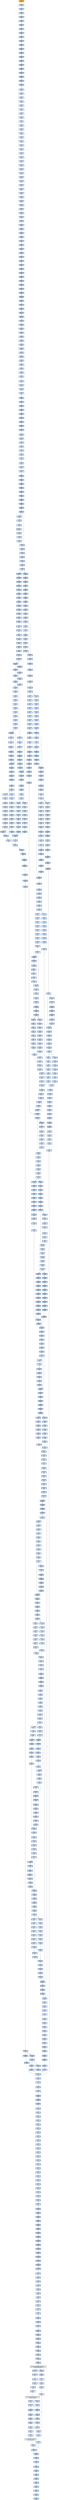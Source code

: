 strict digraph G {
	graph [bgcolor=transparent,
		name=G
	];
	node [color=lightsteelblue,
		fillcolor=lightsteelblue,
		shape=rectangle,
		style=filled
	];
	"0x004257f6"	[label="0x004257f6
subl"];
	"0x004257f8"	[label="0x004257f8
movl"];
	"0x004257f6" -> "0x004257f8"	[color="#000000"];
	"0x00425b35"	[label="0x00425b35
decl"];
	"0x00425b36"	[label="0x00425b36
jne"];
	"0x00425b35" -> "0x00425b36"	[color="#000000"];
	"0x0042516e"	[label="0x0042516e
subl"];
	"0x00425170"	[label="0x00425170
lodsb"];
	"0x0042516e" -> "0x00425170"	[color="#000000"];
	"0x00425c1f"	[label="0x00425c1f
leal"];
	"0x00425c23"	[label="0x00425c23
movb"];
	"0x00425c1f" -> "0x00425c23"	[color="#000000"];
	"0x00407718"	[label="0x00407718
subl"];
	"0x0040771a"	[label="0x0040771a
movw"];
	"0x00407718" -> "0x0040771a"	[color="#000000"];
	"0x004259bb"	[label="0x004259bb
movl"];
	"0x004259bf"	[label="0x004259bf
movl"];
	"0x004259bb" -> "0x004259bf"	[color="#000000"];
	"0x00425b08"	[label="0x00425b08
ja"];
	"0x00425b0a"	[label="0x00425b0a
cmpl"];
	"0x00425b08" -> "0x00425b0a"	[color="#000000",
		label=F];
	"0x00425b22"	[label="0x00425b22
shrl"];
	"0x00425b08" -> "0x00425b22"	[color="#000000",
		label=T];
	"0x00425770"	[label="0x00425770
movzwl"];
	"0x00425773"	[label="0x00425773
imull"];
	"0x00425770" -> "0x00425773"	[color="#000000"];
	"0x00425764"	[label="0x00425764
movl"];
	"0x00425766"	[label="0x00425766
shrl"];
	"0x00425764" -> "0x00425766"	[color="#000000"];
	"0x004077b6"	[label="0x004077b6
lodsb"];
	"0x004077b7"	[label="0x004077b7
orb"];
	"0x004077b6" -> "0x004077b7"	[color="#000000"];
	"0x00425264"	[label="0x00425264
movl"];
	"0x0042526b"	[label="0x0042526b
movl"];
	"0x00425264" -> "0x0042526b"	[color="#000000"];
	"0x004259b1"	[label="0x004259b1
movzwl"];
	"0x004259b4"	[label="0x004259b4
imull"];
	"0x004259b1" -> "0x004259b4"	[color="#000000"];
	GETMODULEHANDLEA_KERNEL32_DLL	[color=lightgrey,
		fillcolor=lightgrey,
		label="GETMODULEHANDLEA_KERNEL32_DLL
GETMODULEHANDLEA"];
	"0x00407788"	[label="0x00407788
movl"];
	GETMODULEHANDLEA_KERNEL32_DLL -> "0x00407788"	[color="#000000"];
	"0x00407736"	[label="0x00407736
orl"];
	GETMODULEHANDLEA_KERNEL32_DLL -> "0x00407736"	[color="#000000"];
	"0x00407716"	[label="0x00407716
addl"];
	"0x00407716" -> "0x00407718"	[color="#000000"];
	"0x004257f1"	[label="0x004257f1
movl"];
	"0x004257f1" -> "0x004257f6"	[color="#000000"];
	"0x0042561d"	[label="0x0042561d
movzbl"];
	"0x00425620"	[label="0x00425620
shll"];
	"0x0042561d" -> "0x00425620"	[color="#000000"];
	"0x004251c1"	[label="0x004251c1
subl"];
	"0x004251c3"	[label="0x004251c3
cmpl"];
	"0x004251c1" -> "0x004251c3"	[color="#000000"];
	"0x00407702"	[label="0x00407702
popl"];
	"0x00407703"	[label="0x00407703
addl"];
	"0x00407702" -> "0x00407703"	[color="#000000"];
	"0x00425216"	[label="0x00425216
subl"];
	"0x00425219"	[label="0x00425219
movl"];
	"0x00425216" -> "0x00425219"	[color="#000000"];
	"0x00425c5e"	[label="0x00425c5e
cmpl"];
	"0x00425c62"	[label="0x00425c62
movl"];
	"0x00425c5e" -> "0x00425c62"	[color="#000000"];
	"0x00425711"	[label="0x00425711
subl"];
	"0x00425713"	[label="0x00425713
subl"];
	"0x00425711" -> "0x00425713"	[color="#000000"];
	"0x00425881"	[label="0x00425881
orl"];
	"0x00425883"	[label="0x00425883
movw"];
	"0x00425881" -> "0x00425883"	[color="#000000"];
	"0x004252c2"	[label="0x004252c2
loop"];
	"0x004252c4"	[label="0x004252c4
movl"];
	"0x004252c2" -> "0x004252c4"	[color="#000000",
		label=F];
	"0x004259df"	[label="0x004259df
subw"];
	"0x004259e2"	[label="0x004259e2
movw"];
	"0x004259df" -> "0x004259e2"	[color="#000000"];
	"0x004253b5"	[label="0x004253b5
movl"];
	"0x004253b9"	[label="0x004253b9
jle"];
	"0x004253b5" -> "0x004253b9"	[color="#000000"];
	"0x00425255"	[label="0x00425255
decl"];
	"0x00425256"	[label="0x00425256
movl"];
	"0x00425255" -> "0x00425256"	[color="#000000"];
	"0x00425bda"	[label="0x00425bda
orl"];
	"0x00425bdd"	[label="0x00425bdd
movl"];
	"0x00425bda" -> "0x00425bdd"	[color="#000000"];
	"0x004252f4"	[label="0x004252f4
incl"];
	"0x004252f5"	[label="0x004252f5
incl"];
	"0x004252f4" -> "0x004252f5"	[color="#000000"];
	"0x00425999"	[label="0x00425999
shll"];
	"0x0042599e"	[label="0x0042599e
movzbl"];
	"0x00425999" -> "0x0042599e"	[color="#000000"];
	"0x00425ad8"	[label="0x00425ad8
cmpl"];
	"0x00425adb"	[label="0x00425adb
movl"];
	"0x00425ad8" -> "0x00425adb"	[color="#000000"];
	"0x004252fd"	[label="0x004252fd
movl"];
	"0x00425304"	[label="0x00425304
cmpl"];
	"0x004252fd" -> "0x00425304"	[color="#000000"];
	"0x00425396"	[label="0x00425396
movl"];
	"0x0042539b"	[label="0x0042539b
subl"];
	"0x00425396" -> "0x0042539b"	[color="#000000"];
	"0x00425479"	[label="0x00425479
jle"];
	"0x0042547f"	[label="0x0042547f
jmp"];
	"0x00425479" -> "0x0042547f"	[color="#000000",
		label=F];
	"0x0042565a"	[label="0x0042565a
sarl"];
	"0x0042565d"	[label="0x0042565d
leal"];
	"0x0042565a" -> "0x0042565d"	[color="#000000"];
	"0x0040775a"	[label="0x0040775a
pushl"];
	"0x0040775c"	[label="0x0040775c
pushl"];
	"0x0040775a" -> "0x0040775c"	[color="#000000"];
	"0x00425a90"	[label="0x00425a90
leal"];
	"0x00425a93"	[label="0x00425a93
movw"];
	"0x00425a90" -> "0x00425a93"	[color="#000000"];
	"0x0040777b"	[label="0x0040777b
cmpl"];
	"0x0040777e"	[label="0x0040777e
je"];
	"0x0040777b" -> "0x0040777e"	[color="#000000"];
	"0x004256ec"	[label="0x004256ec
leal"];
	"0x004256f0"	[label="0x004256f0
movl"];
	"0x004256ec" -> "0x004256f0"	[color="#000000"];
	"0x00425b2c"	[label="0x00425b2c
jb"];
	"0x00425b2c" -> "0x00425b35"	[color="#000000",
		label=T];
	"0x00425b2e"	[label="0x00425b2e
subl"];
	"0x00425b2c" -> "0x00425b2e"	[color="#000000",
		label=F];
	"0x00425c12"	[label="0x00425c12
movl"];
	"0x00425c14"	[label="0x00425c14
subl"];
	"0x00425c12" -> "0x00425c14"	[color="#000000"];
	"0x00425565"	[label="0x00425565
leal"];
	"0x00425569"	[label="0x00425569
movl"];
	"0x00425565" -> "0x00425569"	[color="#000000"];
	"0x00425279"	[label="0x00425279
movl"];
	"0x0042527e"	[label="0x0042527e
movl"];
	"0x00425279" -> "0x0042527e"	[color="#000000"];
	"0x0042543d"	[label="0x0042543d
sarl"];
	"0x00425440"	[label="0x00425440
cmpl"];
	"0x0042543d" -> "0x00425440"	[color="#000000"];
	"0x00425473"	[label="0x00425473
cmpl"];
	"0x00425473" -> "0x00425479"	[color="#000000"];
	"0x004255f5"	[label="0x004255f5
subl"];
	"0x004255f7"	[label="0x004255f7
movl"];
	"0x004255f5" -> "0x004255f7"	[color="#000000"];
	"0x00425781"	[label="0x00425781
subl"];
	"0x00425783"	[label="0x00425783
movl"];
	"0x00425781" -> "0x00425783"	[color="#000000"];
	"0x00425b9c"	[label="0x00425b9c
imull"];
	"0x00425b9f"	[label="0x00425b9f
cmpl"];
	"0x00425b9c" -> "0x00425b9f"	[color="#000000"];
	"0x00425c26"	[label="0x00425c26
movb"];
	"0x00425c2a"	[label="0x00425c2a
movb"];
	"0x00425c26" -> "0x00425c2a"	[color="#000000"];
	"0x0042566f"	[label="0x0042566f
movl"];
	"0x00425673"	[label="0x00425673
shll"];
	"0x0042566f" -> "0x00425673"	[color="#000000"];
	"0x004258b3"	[label="0x004258b3
movw"];
	"0x004258b6"	[label="0x004258b6
movl"];
	"0x004258b3" -> "0x004258b6"	[color="#000000"];
	"0x00425c67"	[label="0x00425c67
je"];
	"0x00425c62" -> "0x00425c67"	[color="#000000"];
	"0x00407705"	[label="0x00407705
orb"];
	"0x00407707"	[label="0x00407707
jne"];
	"0x00407705" -> "0x00407707"	[color="#000000"];
	"0x004257a3"	[label="0x004257a3
movl"];
	"0x004257a5"	[label="0x004257a5
shrw"];
	"0x004257a3" -> "0x004257a5"	[color="#000000"];
	"0x00425a24"	[label="0x00425a24
movl"];
	"0x00425a28"	[label="0x00425a28
shll"];
	"0x00425a24" -> "0x00425a28"	[color="#000000"];
	"0x004259ce"	[label="0x004259ce
movw"];
	"0x004259d1"	[label="0x004259d1
jmp"];
	"0x004259ce" -> "0x004259d1"	[color="#000000"];
	"0x004258ba"	[label="0x004258ba
leal"];
	"0x004258b6" -> "0x004258ba"	[color="#000000"];
	"0x004251c5"	[label="0x004251c5
jae"];
	"0x004251ed"	[label="0x004251ed
call"];
	"0x004251c5" -> "0x004251ed"	[color="#000000",
		label=T];
	"0x004253d2"	[label="0x004253d2
movl"];
	"0x004253d6"	[label="0x004253d6
shll"];
	"0x004253d2" -> "0x004253d6"	[color="#000000"];
	"0x004255fd"	[label="0x004255fd
movl"];
	"0x00425601"	[label="0x00425601
subw"];
	"0x004255fd" -> "0x00425601"	[color="#000000"];
	"0x004258ef"	[label="0x004258ef
incl"];
	"0x004258f0"	[label="0x004258f0
orl"];
	"0x004258ef" -> "0x004258f0"	[color="#000000"];
	"0x0042575e"	[label="0x0042575e
orl"];
	"0x00425760"	[label="0x00425760
movl"];
	"0x0042575e" -> "0x00425760"	[color="#000000"];
	"0x00425683"	[label="0x00425683
ja"];
	"0x00425685"	[label="0x00425685
cmpl"];
	"0x00425683" -> "0x00425685"	[color="#000000",
		label=F];
	"0x0042569b"	[label="0x0042569b
movw"];
	"0x00425683" -> "0x0042569b"	[color="#000000",
		label=T];
	"0x00425698"	[label="0x00425698
incl"];
	"0x00425699"	[label="0x00425699
orl"];
	"0x00425698" -> "0x00425699"	[color="#000000"];
	"0x00425835"	[label="0x00425835
movl"];
	"0x00425839"	[label="0x00425839
movl"];
	"0x00425835" -> "0x00425839"	[color="#000000"];
	"0x004252d7"	[label="0x004252d7
addl"];
	"0x004252de"	[label="0x004252de
movl"];
	"0x004252d7" -> "0x004252de"	[color="#000000"];
	"0x0042579d"	[label="0x0042579d
movl"];
	"0x0042579f"	[label="0x0042579f
subl"];
	"0x0042579d" -> "0x0042579f"	[color="#000000"];
	"0x00425a1b"	[label="0x00425a1b
movl"];
	"0x00425a1d"	[label="0x00425a1d
jle"];
	"0x00425a1b" -> "0x00425a1d"	[color="#000000"];
	"0x004257ff"	[label="0x004257ff
leal"];
	"0x00425802"	[label="0x00425802
movw"];
	"0x004257ff" -> "0x00425802"	[color="#000000"];
	"0x0042539f"	[label="0x0042539f
sarl"];
	"0x0042539b" -> "0x0042539f"	[color="#000000"];
	"0x004257eb"	[label="0x004257eb
cmpl"];
	"0x004257ed"	[label="0x004257ed
jae"];
	"0x004257eb" -> "0x004257ed"	[color="#000000"];
	"0x00425bb4"	[label="0x00425bb4
movw"];
	"0x00425bb8"	[label="0x00425bb8
movl"];
	"0x00425bb4" -> "0x00425bb8"	[color="#000000"];
	"0x004256d9"	[label="0x004256d9
cmpl"];
	"0x004256de"	[label="0x004256de
movl"];
	"0x004256d9" -> "0x004256de"	[color="#000000"];
	"0x00425be6"	[label="0x00425be6
movl"];
	"0x00425bea"	[label="0x00425bea
jne"];
	"0x00425be6" -> "0x00425bea"	[color="#000000"];
	"0x00425538"	[label="0x00425538
subl"];
	"0x0042553d"	[label="0x0042553d
jmp"];
	"0x00425538" -> "0x0042553d"	[color="#000000"];
	"0x00425841"	[label="0x00425841
movl"];
	"0x00425845"	[label="0x00425845
movl"];
	"0x00425841" -> "0x00425845"	[color="#000000"];
	"0x00407723"	[label="0x00407723
call"];
	"0x00407731"	[label="0x00407731
call"];
	"0x00407723" -> "0x00407731"	[color="#000000"];
	"0x004253a9"	[label="0x004253a9
cmpl"];
	"0x004253ae"	[label="0x004253ae
leal"];
	"0x004253a9" -> "0x004253ae"	[color="#000000"];
	"0x00425be5"	[label="0x00425be5
decl"];
	"0x00425be5" -> "0x00425be6"	[color="#000000"];
	"0x0042535d"	[label="0x0042535d
cmpl"];
	"0x0042535f"	[label="0x0042535f
jae"];
	"0x0042535d" -> "0x0042535f"	[color="#000000"];
	"0x0040775f"	[label="0x0040775f
movl"];
	"0x00407761"	[label="0x00407761
call"];
	"0x0040775f" -> "0x00407761"	[color="#000000"];
	"0x00425169"	[label="0x00425169
movb"];
	"0x0042516c"	[label="0x0042516c
jne"];
	"0x00425169" -> "0x0042516c"	[color="#000000"];
	"0x004252bf"	[label="0x004252bf
addl"];
	"0x004252bf" -> "0x004252c2"	[color="#000000"];
	"0x00425b0e"	[label="0x00425b0e
je"];
	"0x00425b0a" -> "0x00425b0e"	[color="#000000"];
	"0x004257fc"	[label="0x004257fc
sarl"];
	"0x004257fc" -> "0x004257ff"	[color="#000000"];
	"0x004256ff"	[label="0x004256ff
movb"];
	"0x00425703"	[label="0x00425703
movb"];
	"0x004256ff" -> "0x00425703"	[color="#000000"];
	"0x00425ba7"	[label="0x00425ba7
movl"];
	"0x00425bac"	[label="0x00425bac
subl"];
	"0x00425ba7" -> "0x00425bac"	[color="#000000"];
	"0x00425155"	[label="0x00425155
shll"];
	"0x00425158"	[label="0x00425158
movl"];
	"0x00425155" -> "0x00425158"	[color="#000000"];
	"0x004254e0"	[label="0x004254e0
jmp"];
	"0x00425481"	[label="0x00425481
cmpl"];
	"0x004254e0" -> "0x00425481"	[color="#000000"];
	"0x00425acd"	[label="0x00425acd
sarl"];
	"0x00425acf"	[label="0x00425acf
andl"];
	"0x00425acd" -> "0x00425acf"	[color="#000000"];
	"0x00425199"	[label="0x00425199
pushl"];
	"0x0042519a"	[label="0x0042519a
movl"];
	"0x00425199" -> "0x0042519a"	[color="#000000"];
	"0x004251aa"	[label="0x004251aa
addl"];
	"0x004251ad"	[label="0x004251ad
pushl"];
	"0x004251aa" -> "0x004251ad"	[color="#000000"];
	VIRTUALPROTECT_KERNEL32	[color=lightgrey,
		fillcolor=lightgrey,
		label="VIRTUALPROTECT_KERNEL32
VIRTUALPROTECT"];
	"0x00407761" -> VIRTUALPROTECT_KERNEL32	[color="#000000"];
	"0x00425585"	[label="0x00425585
movl"];
	"0x00425589"	[label="0x00425589
movl"];
	"0x00425585" -> "0x00425589"	[color="#000000"];
	"0x0042596b"	[label="0x0042596b
movl"];
	"0x0042596f"	[label="0x0042596f
movl"];
	"0x0042596b" -> "0x0042596f"	[color="#000000"];
	"0x0042589e"	[label="0x0042589e
subl"];
	"0x004258a0"	[label="0x004258a0
shll"];
	"0x0042589e" -> "0x004258a0"	[color="#000000"];
	"0x00425ac0"	[label="0x00425ac0
movl"];
	"0x00425ac3"	[label="0x00425ac3
jle"];
	"0x00425ac0" -> "0x00425ac3"	[color="#000000"];
	"0x00425c4e"	[label="0x00425c4e
jb"];
	"0x00425c54"	[label="0x00425c54
cmpl"];
	"0x00425c4e" -> "0x00425c54"	[color="#000000",
		label=F];
	"0x00425c05"	[label="0x00425c05
cmpl"];
	"0x00425c09"	[label="0x00425c09
ja"];
	"0x00425c05" -> "0x00425c09"	[color="#000000"];
	"0x004257d9"	[label="0x004257d9
movl"];
	"0x004257db"	[label="0x004257db
shrl"];
	"0x004257d9" -> "0x004257db"	[color="#000000"];
	"0x004254c7"	[label="0x004254c7
jae"];
	"0x004254e2"	[label="0x004254e2
subl"];
	"0x004254c7" -> "0x004254e2"	[color="#000000",
		label=T];
	"0x004254c9"	[label="0x004254c9
movl"];
	"0x004254c7" -> "0x004254c9"	[color="#000000",
		label=F];
	"0x00425854"	[label="0x00425854
setg"];
	"0x00425857"	[label="0x00425857
addl"];
	"0x00425854" -> "0x00425857"	[color="#000000"];
	"0x00425b26"	[label="0x00425b26
addl"];
	"0x00425b22" -> "0x00425b26"	[color="#000000"];
	"0x004255af"	[label="0x004255af
movl"];
	"0x004255b3"	[label="0x004255b3
leal"];
	"0x004255af" -> "0x004255b3"	[color="#000000"];
	"0x004254c5"	[label="0x004254c5
cmpl"];
	"0x004254c5" -> "0x004254c7"	[color="#000000"];
	"0x004254a6"	[label="0x004254a6
shll"];
	"0x004254ab"	[label="0x004254ab
movzbl"];
	"0x004254a6" -> "0x004254ab"	[color="#000000"];
	"0x00425a7e"	[label="0x00425a7e
cmpl"];
	"0x00425a80"	[label="0x00425a80
jae"];
	"0x00425a7e" -> "0x00425a80"	[color="#000000"];
	"0x00407792"	[label="0x00407792
jne"];
	"0x00407794"	[label="0x00407794
lodsb"];
	"0x00407792" -> "0x00407794"	[color="#000000",
		label=F];
	"0x00425145"	[label="0x00425145
popl"];
	"0x00425146"	[label="0x00425146
addl"];
	"0x00425145" -> "0x00425146"	[color="#000000"];
	"0x0042538c"	[label="0x0042538c
andl"];
	"0x00425390"	[label="0x00425390
movl"];
	"0x0042538c" -> "0x00425390"	[color="#000000"];
	"0x0042575a"	[label="0x0042575a
shll"];
	"0x0042575d"	[label="0x0042575d
incl"];
	"0x0042575a" -> "0x0042575d"	[color="#000000"];
	"0x0042587d"	[label="0x0042587d
shll"];
	"0x00425880"	[label="0x00425880
incl"];
	"0x0042587d" -> "0x00425880"	[color="#000000"];
	"0x00425163"	[label="0x00425163
pushl"];
	"0x00425164"	[label="0x00425164
decl"];
	"0x00425163" -> "0x00425164"	[color="#000000"];
	"0x00425bf0"	[label="0x00425bf0
movl"];
	"0x00425bea" -> "0x00425bf0"	[color="#000000",
		label=F];
	"0x00425a0d"	[label="0x00425a0d
jg"];
	"0x00425a13"	[label="0x00425a13
addl"];
	"0x00425a0d" -> "0x00425a13"	[color="#000000",
		label=F];
	"0x00425bfa"	[label="0x00425bfa
movl"];
	"0x00425a0d" -> "0x00425bfa"	[color="#000000",
		label=T];
	"0x00425809"	[label="0x00425809
movl"];
	"0x0042580d"	[label="0x0042580d
jmp"];
	"0x00425809" -> "0x0042580d"	[color="#000000"];
	"0x00425888"	[label="0x00425888
shrl"];
	"0x0042588b"	[label="0x0042588b
movzwl"];
	"0x00425888" -> "0x0042588b"	[color="#000000"];
	"0x00425c31"	[label="0x00425c31
decl"];
	"0x00425c32"	[label="0x00425c32
je"];
	"0x00425c31" -> "0x00425c32"	[color="#000000"];
	"0x00425487"	[label="0x00425487
jg"];
	"0x00425481" -> "0x00425487"	[color="#000000"];
	"0x00425959"	[label="0x00425959
movl"];
	"0x00425961"	[label="0x00425961
movw"];
	"0x00425959" -> "0x00425961"	[color="#000000"];
	"0x00425542"	[label="0x00425542
movl"];
	"0x00425546"	[label="0x00425546
subl"];
	"0x00425542" -> "0x00425546"	[color="#000000"];
	"0x00425321"	[label="0x00425321
movl"];
	"0x00425325"	[label="0x00425325
addl"];
	"0x00425321" -> "0x00425325"	[color="#000000"];
	"0x00425bc2"	[label="0x00425bc2
subl"];
	"0x00425bc4"	[label="0x00425bc4
movl"];
	"0x00425bc2" -> "0x00425bc4"	[color="#000000"];
	"0x0042551a"	[label="0x0042551a
movl"];
	"0x00425522"	[label="0x00425522
jmp"];
	"0x0042551a" -> "0x00425522"	[color="#000000"];
	"0x004254c2"	[label="0x004254c2
imull"];
	"0x004254c2" -> "0x004254c5"	[color="#000000"];
	"0x00425ab4"	[label="0x00425ab4
movl"];
	"0x00425ab8"	[label="0x00425ab8
jne"];
	"0x00425ab4" -> "0x00425ab8"	[color="#000000"];
	"0x00425439"	[label="0x00425439
subl"];
	"0x0042543b"	[label="0x0042543b
movl"];
	"0x00425439" -> "0x0042543b"	[color="#000000"];
	"0x004253bf"	[label="0x004253bf
movl"];
	"0x004253b9" -> "0x004253bf"	[color="#000000",
		label=F];
	"0x00425489"	[label="0x00425489
leal"];
	"0x004253b9" -> "0x00425489"	[color="#000000",
		label=T];
	"0x004253fe"	[label="0x004253fe
ja"];
	"0x00425400"	[label="0x00425400
cmpl"];
	"0x004253fe" -> "0x00425400"	[color="#000000",
		label=F];
	"0x00425418"	[label="0x00425418
movl"];
	"0x004253fe" -> "0x00425418"	[color="#000000",
		label=T];
	"0x00425462"	[label="0x00425462
subw"];
	"0x00425465"	[label="0x00425465
cmpl"];
	"0x00425462" -> "0x00425465"	[color="#000000"];
	"0x0040778f"	[label="0x0040778f
movb"];
	"0x0040778f" -> "0x00407792"	[color="#000000"];
	"0x00425613"	[label="0x00425613
cmpl"];
	"0x00425617"	[label="0x00425617
je"];
	"0x00425613" -> "0x00425617"	[color="#000000"];
	"0x00425a3a"	[label="0x00425a3a
movl"];
	"0x00425a3e"	[label="0x00425a3e
movl"];
	"0x00425a3a" -> "0x00425a3e"	[color="#000000"];
	"0x004252d5"	[label="0x004252d5
movl"];
	"0x004252d5" -> "0x004252d7"	[color="#000000"];
	"0x0042588e"	[label="0x0042588e
imull"];
	"0x0042588b" -> "0x0042588e"	[color="#000000"];
	"0x0042534a"	[label="0x0042534a
orl"];
	"0x0042534c"	[label="0x0042534c
movl"];
	"0x0042534a" -> "0x0042534c"	[color="#000000"];
	"0x0042516c" -> "0x0042516e"	[color="#000000",
		label=F];
	"0x0040774e"	[label="0x0040774e
pushl"];
	"0x0040774f"	[label="0x0040774f
call"];
	"0x0040774e" -> "0x0040774f"	[color="#000000"];
	"0x004258dc"	[label="0x004258dc
cmpl"];
	"0x004258e0"	[label="0x004258e0
je"];
	"0x004258dc" -> "0x004258e0"	[color="#000000"];
	"0x00425769"	[label="0x00425769
movw"];
	"0x00425766" -> "0x00425769"	[color="#000000"];
	"0x004076b0"	[label="0x004076b0
movl"];
	"0x004076b3"	[label="0x004076b3
orl"];
	"0x004076b0" -> "0x004076b3"	[color="#000000"];
	"0x00425308"	[label="0x00425308
jae"];
	"0x00425304" -> "0x00425308"	[color="#000000"];
	"0x004077d1"	[label="0x004077d1
stosl"];
	"0x004077d2"	[label="0x004077d2
popa"];
	"0x004077d1" -> "0x004077d2"	[color="#000000"];
	"0x00425240"	[label="0x00425240
movzbl"];
	"0x00425244"	[label="0x00425244
movl"];
	"0x00425240" -> "0x00425244"	[color="#000000"];
	"0x00425165"	[label="0x00425165
movb"];
	"0x00425164" -> "0x00425165"	[color="#000000"];
	"0x004259ab"	[label="0x004259ab
movw"];
	"0x004259ae"	[label="0x004259ae
shrl"];
	"0x004259ab" -> "0x004259ae"	[color="#000000"];
	"0x00425af0"	[label="0x00425af0
subl"];
	"0x00425af2"	[label="0x00425af2
addl"];
	"0x00425af0" -> "0x00425af2"	[color="#000000"];
	"0x00425bae"	[label="0x00425bae
sarl"];
	"0x00425bac" -> "0x00425bae"	[color="#000000"];
	"0x0042559f"	[label="0x0042559f
movl"];
	"0x004255a1"	[label="0x004255a1
movl"];
	"0x0042559f" -> "0x004255a1"	[color="#000000"];
	"0x0042586d"	[label="0x0042586d
cmpl"];
	"0x00425871"	[label="0x00425871
je"];
	"0x0042586d" -> "0x00425871"	[color="#000000"];
	"0x004254b1"	[label="0x004254b1
incl"];
	"0x004254b2"	[label="0x004254b2
orl"];
	"0x004254b1" -> "0x004254b2"	[color="#000000"];
	"0x004077dc"	[label="0x004077dc
jmp"];
	"0x00407731" -> "0x004077dc"	[color="#000000"];
	"0x00425b3f"	[label="0x00425b3f
movl"];
	"0x00425b42"	[label="0x00425b42
addl"];
	"0x00425b3f" -> "0x00425b42"	[color="#000000"];
	"0x0042514b"	[label="0x0042514b
movl"];
	"0x0042514d"	[label="0x0042514d
addl"];
	"0x0042514b" -> "0x0042514d"	[color="#000000"];
	"0x0042573b"	[label="0x0042573b
cmpl"];
	"0x00425741"	[label="0x00425741
movw"];
	"0x0042573b" -> "0x00425741"	[color="#000000"];
	"0x00425b32"	[label="0x00425b32
orl"];
	"0x00425b2e" -> "0x00425b32"	[color="#000000"];
	"0x004252f6"	[label="0x004252f6
orl"];
	"0x004252f5" -> "0x004252f6"	[color="#000000"];
	"0x004258a8"	[label="0x004258a8
movl"];
	"0x004258b0"	[label="0x004258b0
leal"];
	"0x004258a8" -> "0x004258b0"	[color="#000000"];
	"0x00425877"	[label="0x00425877
movzbl"];
	"0x0042587a"	[label="0x0042587a
shll"];
	"0x00425877" -> "0x0042587a"	[color="#000000"];
	"0x0042562d"	[label="0x0042562d
movl"];
	"0x0042562f"	[label="0x0042562f
shrl"];
	"0x0042562d" -> "0x0042562f"	[color="#000000"];
	"0x004256f4"	[label="0x004256f4
movl"];
	"0x004256f0" -> "0x004256f4"	[color="#000000"];
	"0x00425423"	[label="0x00425423
shrl"];
	"0x00425426"	[label="0x00425426
movzwl"];
	"0x00425423" -> "0x00425426"	[color="#000000"];
	"0x0042574e"	[label="0x0042574e
je"];
	"0x00425754"	[label="0x00425754
movzbl"];
	"0x0042574e" -> "0x00425754"	[color="#000000",
		label=F];
	"0x00425757"	[label="0x00425757
shll"];
	"0x00425754" -> "0x00425757"	[color="#000000"];
	"0x004077d3"	[label="0x004077d3
jmp"];
	"0x004255f9"	[label="0x004255f9
shrw"];
	"0x004255f9" -> "0x004255fd"	[color="#000000"];
	"0x00425b38"	[label="0x00425b38
movl"];
	"0x00425b3c"	[label="0x00425b3c
shll"];
	"0x00425b38" -> "0x00425b3c"	[color="#000000"];
	"0x004258c2"	[label="0x004258c2
jmp"];
	"0x00425936"	[label="0x00425936
movl"];
	"0x004258c2" -> "0x00425936"	[color="#000000"];
	"0x00425909"	[label="0x00425909
movl"];
	"0x0042590e"	[label="0x0042590e
subl"];
	"0x00425909" -> "0x0042590e"	[color="#000000"];
	"0x00425b7a"	[label="0x00425b7a
je"];
	"0x00425b80"	[label="0x00425b80
shll"];
	"0x00425b7a" -> "0x00425b80"	[color="#000000",
		label=F];
	"0x00425689"	[label="0x00425689
je"];
	"0x00425685" -> "0x00425689"	[color="#000000"];
	"0x0042571b"	[label="0x0042571b
subw"];
	"0x0042571e"	[label="0x0042571e
movw"];
	"0x0042571b" -> "0x0042571e"	[color="#000000"];
	"0x0042585d"	[label="0x0042585d
leal"];
	"0x00425861"	[label="0x00425861
movl"];
	"0x0042585d" -> "0x00425861"	[color="#000000"];
	"0x00425201"	[label="0x00425201
stosl"];
	"0x00425202"	[label="0x00425202
call"];
	"0x00425201" -> "0x00425202"	[color="#000000"];
	"0x0040771e"	[label="0x0040771e
addl"];
	"0x0040771a" -> "0x0040771e"	[color="#000000"];
	"0x0042517e"	[label="0x0042517e
orl"];
	"0x00425180"	[label="0x00425180
pushl"];
	"0x0042517e" -> "0x00425180"	[color="#000000"];
	"0x00425893"	[label="0x00425893
jae"];
	"0x004258c4"	[label="0x004258c4
subl"];
	"0x00425893" -> "0x004258c4"	[color="#000000",
		label=T];
	"0x00425895"	[label="0x00425895
movl"];
	"0x00425893" -> "0x00425895"	[color="#000000",
		label=F];
	"0x004259f3"	[label="0x004259f3
movb"];
	"0x004259f7"	[label="0x004259f7
movl"];
	"0x004259f3" -> "0x004259f7"	[color="#000000"];
	"0x004255cd"	[label="0x004255cd
movl"];
	"0x004255d1"	[label="0x004255d1
movl"];
	"0x004255cd" -> "0x004255d1"	[color="#000000"];
	"0x00425a82"	[label="0x00425a82
movl"];
	"0x00425a86"	[label="0x00425a86
movl"];
	"0x00425a82" -> "0x00425a86"	[color="#000000"];
	"0x00425715"	[label="0x00425715
movl"];
	"0x00425717"	[label="0x00425717
shrw"];
	"0x00425715" -> "0x00425717"	[color="#000000"];
	"0x00425500"	[label="0x00425500
movl"];
	"0x00425507"	[label="0x00425507
movb"];
	"0x00425500" -> "0x00425507"	[color="#000000"];
	"0x004255a6"	[label="0x004255a6
subl"];
	"0x004255a1" -> "0x004255a6"	[color="#000000"];
	"0x00425a8b"	[label="0x00425a8b
subl"];
	"0x00425a8d"	[label="0x00425a8d
sarl"];
	"0x00425a8b" -> "0x00425a8d"	[color="#000000"];
	"0x00425a5a"	[label="0x00425a5a
je"];
	"0x00425a60"	[label="0x00425a60
shll"];
	"0x00425a5a" -> "0x00425a60"	[color="#000000",
		label=F];
	"0x00425757" -> "0x0042575a"	[color="#000000"];
	"0x0042537c"	[label="0x0042537c
leal"];
	"0x0042537f"	[label="0x0042537f
movzbl"];
	"0x0042537c" -> "0x0042537f"	[color="#000000"];
	"0x004256fc"	[label="0x004256fc
movb"];
	"0x004256fc" -> "0x004256ff"	[color="#000000"];
	"0x00425a96"	[label="0x00425a96
movl"];
	"0x00425a93" -> "0x00425a96"	[color="#000000"];
	"0x004256af"	[label="0x004256af
jae"];
	"0x004256af" -> "0x00425711"	[color="#000000",
		label=T];
	"0x004256b1"	[label="0x004256b1
subl"];
	"0x004256af" -> "0x004256b1"	[color="#000000",
		label=F];
	"0x00425c90"	[label="0x00425c90
movl"];
	"0x00425c92"	[label="0x00425c92
addl"];
	"0x00425c90" -> "0x00425c92"	[color="#000000"];
	"0x00425404"	[label="0x00425404
je"];
	"0x0042540a"	[label="0x0042540a
shll"];
	"0x00425404" -> "0x0042540a"	[color="#000000",
		label=F];
	"0x0040778b"	[label="0x0040778b
orb"];
	"0x0040778d"	[label="0x0040778d
movb"];
	"0x0040778b" -> "0x0040778d"	[color="#000000"];
	"0x004258f2"	[label="0x004258f2
movw"];
	"0x004258f0" -> "0x004258f2"	[color="#000000"];
	"0x004257a9"	[label="0x004257a9
subw"];
	"0x004257ac"	[label="0x004257ac
movl"];
	"0x004257a9" -> "0x004257ac"	[color="#000000"];
	"0x004258c6"	[label="0x004258c6
subl"];
	"0x004258c4" -> "0x004258c6"	[color="#000000"];
	"0x00425188"	[label="0x00425188
shll"];
	"0x0042518a"	[label="0x0042518a
popl"];
	"0x00425188" -> "0x0042518a"	[color="#000000"];
	"0x0040775e"	[label="0x0040775e
pushl"];
	"0x0040775e" -> "0x0040775f"	[color="#000000"];
	"0x0042557f"	[label="0x0042557f
shll"];
	"0x00425582"	[label="0x00425582
incl"];
	"0x0042557f" -> "0x00425582"	[color="#000000"];
	"0x0042545b"	[label="0x0042545b
leal"];
	"0x0042545e"	[label="0x0042545e
shrw"];
	"0x0042545b" -> "0x0042545e"	[color="#000000"];
	"0x00425246"	[label="0x00425246
shll"];
	"0x00425244" -> "0x00425246"	[color="#000000"];
	"0x0042598f"	[label="0x0042598f
cmpl"];
	"0x00425993"	[label="0x00425993
je"];
	"0x0042598f" -> "0x00425993"	[color="#000000"];
	"0x00407758"	[label="0x00407758
pushl"];
	"0x00407759"	[label="0x00407759
pushl"];
	"0x00407758" -> "0x00407759"	[color="#000000"];
	"0x004076ed"	[label="0x004076ed
call"];
	"0x004076f2"	[label="0x004076f2
popl"];
	"0x004076ed" -> "0x004076f2"	[color="#000000"];
	"0x00425af7"	[label="0x00425af7
movl"];
	"0x00425af2" -> "0x00425af7"	[color="#000000"];
	"0x00425ae7"	[label="0x00425ae7
addl"];
	"0x00425ae9"	[label="0x00425ae9
movl"];
	"0x00425ae7" -> "0x00425ae9"	[color="#000000"];
	"0x00407709"	[label="0x00407709
subl"];
	"0x0040770e"	[label="0x0040770e
cmpb"];
	"0x00407709" -> "0x0040770e"	[color="#000000"];
	"0x00425849"	[label="0x00425849
xorl"];
	"0x0042584b"	[label="0x0042584b
cmpl"];
	"0x00425849" -> "0x0042584b"	[color="#000000"];
	"0x00425c69"	[label="0x00425c69
jmp"];
	"0x00425c72"	[label="0x00425c72
incl"];
	"0x00425c69" -> "0x00425c72"	[color="#000000"];
	"0x004255b6"	[label="0x004255b6
movl"];
	"0x004255b3" -> "0x004255b6"	[color="#000000"];
	"0x004251fc"	[label="0x004251fc
movl"];
	"0x004251fc" -> "0x00425201"	[color="#000000"];
	"0x00425459"	[label="0x00425459
movl"];
	"0x00425459" -> "0x0042545b"	[color="#000000"];
	"0x00425769" -> "0x00425770"	[color="#000000"];
	"0x00425b96"	[label="0x00425b96
shrl"];
	"0x00425b99"	[label="0x00425b99
movzwl"];
	"0x00425b96" -> "0x00425b99"	[color="#000000"];
	"0x004251bd"	[label="0x004251bd
movb"];
	"0x004251bf"	[label="0x004251bf
subl"];
	"0x004251bd" -> "0x004251bf"	[color="#000000"];
	"0x0042568f"	[label="0x0042568f
movzbl"];
	"0x00425692"	[label="0x00425692
shll"];
	"0x0042568f" -> "0x00425692"	[color="#000000"];
	"0x004255f1"	[label="0x004255f1
movl"];
	"0x004255f3"	[label="0x004255f3
subl"];
	"0x004255f1" -> "0x004255f3"	[color="#000000"];
	"0x004254cd"	[label="0x004254cd
movl"];
	"0x004254d2"	[label="0x004254d2
subl"];
	"0x004254cd" -> "0x004254d2"	[color="#000000"];
	"0x00425940"	[label="0x00425940
subl"];
	"0x00425942"	[label="0x00425942
subl"];
	"0x00425940" -> "0x00425942"	[color="#000000"];
	"0x0042550e"	[label="0x0042550e
incl"];
	"0x0042550f"	[label="0x0042550f
cmpl"];
	"0x0042550e" -> "0x0042550f"	[color="#000000"];
	"0x004255d5"	[label="0x004255d5
xorl"];
	"0x004255d7"	[label="0x004255d7
cmpl"];
	"0x004255d5" -> "0x004255d7"	[color="#000000"];
	"0x0042531a"	[label="0x0042531a
movl"];
	"0x0042531e"	[label="0x0042531e
shll"];
	"0x0042531a" -> "0x0042531e"	[color="#000000"];
	"0x00425c7c"	[label="0x00425c7c
movl"];
	"0x00425c83"	[label="0x00425c83
movl"];
	"0x00425c7c" -> "0x00425c83"	[color="#000000"];
	"0x004256a2"	[label="0x004256a2
movl"];
	"0x0042569b" -> "0x004256a2"	[color="#000000"];
	"0x00425903"	[label="0x00425903
jae"];
	"0x00425903" -> "0x00425940"	[color="#000000",
		label=T];
	"0x00425905"	[label="0x00425905
movl"];
	"0x00425903" -> "0x00425905"	[color="#000000",
		label=F];
	"0x004259e5"	[label="0x004259e5
leal"];
	"0x004259e8"	[label="0x004259e8
movl"];
	"0x004259e5" -> "0x004259e8"	[color="#000000"];
	"0x004256b5"	[label="0x004256b5
sarl"];
	"0x004256ba"	[label="0x004256ba
movl"];
	"0x004256b5" -> "0x004256ba"	[color="#000000"];
	"0x004254ae"	[label="0x004254ae
shll"];
	"0x004254ab" -> "0x004254ae"	[color="#000000"];
	"0x00425b1f"	[label="0x00425b1f
incl"];
	"0x00425b20"	[label="0x00425b20
orl"];
	"0x00425b1f" -> "0x00425b20"	[color="#000000"];
	"0x004252a8"	[label="0x004252a8
shll"];
	"0x004252aa"	[label="0x004252aa
leal"];
	"0x004252a8" -> "0x004252aa"	[color="#000000"];
	"0x00425886"	[label="0x00425886
movl"];
	"0x00425883" -> "0x00425886"	[color="#000000"];
	"0x00425415"	[label="0x00425415
incl"];
	"0x00425416"	[label="0x00425416
orl"];
	"0x00425415" -> "0x00425416"	[color="#000000"];
	"0x00425412"	[label="0x00425412
shll"];
	"0x00425412" -> "0x00425415"	[color="#000000"];
	"0x00425905" -> "0x00425909"	[color="#000000"];
	"0x004077b1"	[label="0x004077b1
xorb"];
	"0x004077b3"	[label="0x004077b3
movb"];
	"0x004077b1" -> "0x004077b3"	[color="#000000"];
	"0x004254e6"	[label="0x004254e6
subl"];
	"0x004254e8"	[label="0x004254e8
movl"];
	"0x004254e6" -> "0x004254e8"	[color="#000000"];
	"0x004259ed"	[label="0x004259ed
movl"];
	"0x004259f1"	[label="0x004259f1
jne"];
	"0x004259ed" -> "0x004259f1"	[color="#000000"];
	"0x004254ed"	[label="0x004254ed
shrw"];
	"0x004254f1"	[label="0x004254f1
subw"];
	"0x004254ed" -> "0x004254f1"	[color="#000000"];
	"0x00425717" -> "0x0042571b"	[color="#000000"];
	"0x00425865"	[label="0x00425865
cmpl"];
	"0x00425861" -> "0x00425865"	[color="#000000"];
	"0x004251ba"	[label="0x004251ba
movl"];
	"0x004251ba" -> "0x004251bd"	[color="#000000"];
	"0x00425a1d" -> "0x00425a24"	[color="#000000",
		label=T];
	"0x00425a1f"	[label="0x00425a1f
movl"];
	"0x00425a1d" -> "0x00425a1f"	[color="#000000",
		label=F];
	"0x004251ae"	[label="0x004251ae
pushl"];
	"0x004251af"	[label="0x004251af
call"];
	"0x004251ae" -> "0x004251af"	[color="#000000"];
	"0x004255f3" -> "0x004255f5"	[color="#000000"];
	"0x00425471"	[label="0x00425471
je"];
	"0x00425471" -> "0x00425473"	[color="#000000",
		label=F];
	"0x00425471" -> "0x00425481"	[color="#000000",
		label=T];
	"0x004259d1" -> "0x004259e8"	[color="#000000"];
	"0x00425aaf"	[label="0x00425aaf
movl"];
	"0x00425ab3"	[label="0x00425ab3
decl"];
	"0x00425aaf" -> "0x00425ab3"	[color="#000000"];
	"0x00425787"	[label="0x00425787
sarl"];
	"0x00425783" -> "0x00425787"	[color="#000000"];
	"0x0042531e" -> "0x00425321"	[color="#000000"];
	"0x00425394"	[label="0x00425394
shll"];
	"0x00425390" -> "0x00425394"	[color="#000000"];
	"0x00425a4a"	[label="0x00425a4a
addl"];
	"0x00425a4c"	[label="0x00425a4c
cmpl"];
	"0x00425a4a" -> "0x00425a4c"	[color="#000000"];
	"0x004257b0"	[label="0x004257b0
cmpl"];
	"0x004257ac" -> "0x004257b0"	[color="#000000"];
	"0x00425220"	[label="0x00425220
movl"];
	"0x00425219" -> "0x00425220"	[color="#000000"];
	"0x004251a8"	[label="0x004251a8
pushl"];
	"0x004251a9"	[label="0x004251a9
pushl"];
	"0x004251a8" -> "0x004251a9"	[color="#000000"];
	"0x00425973"	[label="0x00425973
movl"];
	"0x00425978"	[label="0x00425978
movl"];
	"0x00425973" -> "0x00425978"	[color="#000000"];
	"0x004251a0"	[label="0x004251a0
shll"];
	"0x004251a3"	[label="0x004251a3
pushl"];
	"0x004251a0" -> "0x004251a3"	[color="#000000"];
	"0x004251f9"	[label="0x004251f9
movb"];
	"0x004251fb"	[label="0x004251fb
stosb"];
	"0x004251f9" -> "0x004251fb"	[color="#000000"];
	"0x004256a4"	[label="0x004256a4
shrl"];
	"0x004256a2" -> "0x004256a4"	[color="#000000"];
	"0x0042580d" -> "0x00425835"	[color="#000000"];
	"0x00425707"	[label="0x00425707
incl"];
	"0x00425708"	[label="0x00425708
movl"];
	"0x00425707" -> "0x00425708"	[color="#000000"];
	"0x00425583"	[label="0x00425583
orl"];
	"0x00425583" -> "0x00425585"	[color="#000000"];
	"0x0042577c"	[label="0x0042577c
movl"];
	"0x0042577c" -> "0x00425781"	[color="#000000"];
	"0x0042525a"	[label="0x0042525a
movl"];
	"0x00425256" -> "0x0042525a"	[color="#000000"];
	"0x004253e5"	[label="0x004253e5
andl"];
	"0x004253eb"	[label="0x004253eb
cmpl"];
	"0x004253e5" -> "0x004253eb"	[color="#000000"];
	"0x0042550b"	[label="0x0042550b
movb"];
	"0x0042550b" -> "0x0042550e"	[color="#000000"];
	"0x004259c4"	[label="0x004259c4
subl"];
	"0x004259c6"	[label="0x004259c6
sarl"];
	"0x004259c4" -> "0x004259c6"	[color="#000000"];
	"0x00425c73"	[label="0x00425c73
subl"];
	"0x00425c7a"	[label="0x00425c7a
xorl"];
	"0x00425c73" -> "0x00425c7a"	[color="#000000"];
	"0x00425c2c"	[label="0x00425c2c
incl"];
	"0x00425c2a" -> "0x00425c2c"	[color="#000000"];
	"0x0042563c"	[label="0x0042563c
imull"];
	"0x0042563f"	[label="0x0042563f
cmpl"];
	"0x0042563c" -> "0x0042563f"	[color="#000000"];
	"0x00425bb1"	[label="0x00425bb1
leal"];
	"0x00425bb1" -> "0x00425bb4"	[color="#000000"];
	"0x004254f4"	[label="0x004254f4
movw"];
	"0x004254f8"	[label="0x004254f8
jmp"];
	"0x004254f4" -> "0x004254f8"	[color="#000000"];
	"0x004251a9" -> "0x004251aa"	[color="#000000"];
	"0x0042540f"	[label="0x0042540f
movzbl"];
	"0x0042540a" -> "0x0042540f"	[color="#000000"];
	"0x00425626"	[label="0x00425626
incl"];
	"0x00425627"	[label="0x00425627
orl"];
	"0x00425626" -> "0x00425627"	[color="#000000"];
	"0x0042587a" -> "0x0042587d"	[color="#000000"];
	"0x004254fa"	[label="0x004254fa
movl"];
	"0x0042547f" -> "0x004254fa"	[color="#000000"];
	"0x004256be"	[label="0x004256be
movl"];
	"0x004256c2"	[label="0x004256c2
cmpl"];
	"0x004256be" -> "0x004256c2"	[color="#000000"];
	"0x00425c67" -> "0x00425c69"	[color="#000000",
		label=F];
	"0x004254bc"	[label="0x004254bc
shrl"];
	"0x004254bf"	[label="0x004254bf
movzwl"];
	"0x004254bc" -> "0x004254bf"	[color="#000000"];
	"0x00425228"	[label="0x00425228
movb"];
	"0x0042522d"	[label="0x0042522d
movl"];
	"0x00425228" -> "0x0042522d"	[color="#000000"];
	"0x0042558b"	[label="0x0042558b
shrl"];
	"0x0042558e"	[label="0x0042558e
movw"];
	"0x0042558b" -> "0x0042558e"	[color="#000000"];
	"0x004077b9"	[label="0x004077b9
jne"];
	"0x004077bb"	[label="0x004077bb
jmp"];
	"0x004077b9" -> "0x004077bb"	[color="#000000",
		label=F];
	"0x004259b9"	[label="0x004259b9
jae"];
	"0x004259b9" -> "0x004259bb"	[color="#000000",
		label=F];
	"0x004259d3"	[label="0x004259d3
subl"];
	"0x004259b9" -> "0x004259d3"	[color="#000000",
		label=T];
	"0x00425676"	[label="0x00425676
addl"];
	"0x00425673" -> "0x00425676"	[color="#000000"];
	"0x0040773a"	[label="0x0040773a
call"];
	"0x0040773a" -> "0x0040774e"	[color="#000000"];
	"0x004252e2"	[label="0x004252e2
xorl"];
	"0x004252e4"	[label="0x004252e4
cmpl"];
	"0x004252e2" -> "0x004252e4"	[color="#000000"];
	"0x00407754"	[label="0x00407754
orl"];
	"0x00407756"	[label="0x00407756
je"];
	"0x00407754" -> "0x00407756"	[color="#000000"];
	"0x00425176"	[label="0x00425176
andb"];
	"0x00425178"	[label="0x00425178
shll"];
	"0x00425176" -> "0x00425178"	[color="#000000"];
	"0x0042586b"	[label="0x0042586b
ja"];
	"0x0042586b" -> "0x0042586d"	[color="#000000",
		label=F];
	"0x0042586b" -> "0x00425883"	[color="#000000",
		label=T];
	"0x00425215"	[label="0x00425215
pushl"];
	"0x00425215" -> "0x00425216"	[color="#000000"];
	"0x004257a1"	[label="0x004257a1
subl"];
	"0x0042579f" -> "0x004257a1"	[color="#000000"];
	"0x00425507" -> "0x0042550b"	[color="#000000"];
	"0x004252e8"	[label="0x004252e8
je"];
	"0x004252ee"	[label="0x004252ee
movzbl"];
	"0x004252e8" -> "0x004252ee"	[color="#000000",
		label=F];
	"0x00425be1"	[label="0x00425be1
shll"];
	"0x00425be1" -> "0x00425be5"	[color="#000000"];
	"0x0040778a"	[label="0x0040778a
lodsb"];
	"0x00407788" -> "0x0040778a"	[color="#000000"];
	"0x00425739"	[label="0x00425739
subl"];
	"0x00425739" -> "0x0042573b"	[color="#000000"];
	"0x00425bf8"	[label="0x00425bf8
je"];
	"0x00425bf8" -> "0x00425bfa"	[color="#000000",
		label=F];
	"0x00425944"	[label="0x00425944
movl"];
	"0x00425946"	[label="0x00425946
movl"];
	"0x00425944" -> "0x00425946"	[color="#000000"];
	"0x00425c95"	[label="0x00425c95
popl"];
	"0x00425c96"	[label="0x00425c96
popl"];
	"0x00425c95" -> "0x00425c96"	[color="#000000"];
	"0x004259a7"	[label="0x004259a7
movl"];
	"0x004259a7" -> "0x004259ab"	[color="#000000"];
	"0x00425518"	[label="0x00425518
jg"];
	"0x00425518" -> "0x0042551a"	[color="#000000",
		label=F];
	"0x00425527"	[label="0x00425527
cmpl"];
	"0x00425518" -> "0x00425527"	[color="#000000",
		label=T];
	"0x0042559b"	[label="0x0042559b
cmpl"];
	"0x0042559d"	[label="0x0042559d
jae"];
	"0x0042559b" -> "0x0042559d"	[color="#000000"];
	"0x004252b4"	[label="0x004252b4
jae"];
	"0x004252b6"	[label="0x004252b6
movl"];
	"0x004252b4" -> "0x004252b6"	[color="#000000",
		label=F];
	"0x00425a80" -> "0x00425a82"	[color="#000000",
		label=F];
	"0x00425a9a"	[label="0x00425a9a
subl"];
	"0x00425a80" -> "0x00425a9a"	[color="#000000",
		label=T];
	"0x00425802" -> "0x00425809"	[color="#000000"];
	"0x004257a1" -> "0x004257a3"	[color="#000000"];
	"0x00407703" -> "0x00407705"	[color="#000000"];
	"0x004256ca"	[label="0x004256ca
movw"];
	"0x004256d1"	[label="0x004256d1
je"];
	"0x004256ca" -> "0x004256d1"	[color="#000000"];
	"0x00425140"	[label="0x00425140
call"];
	"0x00425140" -> "0x00425145"	[color="#000000"];
	"0x00425589" -> "0x0042558b"	[color="#000000"];
	"0x00425850"	[label="0x00425850
movl"];
	"0x0042584b" -> "0x00425850"	[color="#000000"];
	"0x00425725"	[label="0x00425725
jmp"];
	"0x0042571e" -> "0x00425725"	[color="#000000"];
	"0x00425c7a" -> "0x00425c7c"	[color="#000000"];
	"0x00425c9a"	[label="0x00425c9a
jmp"];
	"0x00425c9a" -> "0x004076b0"	[color="#000000"];
	"0x004259db"	[label="0x004259db
shrw"];
	"0x004259db" -> "0x004259df"	[color="#000000"];
	"0x00425915"	[label="0x00425915
sarl"];
	"0x00425918"	[label="0x00425918
movl"];
	"0x00425915" -> "0x00425918"	[color="#000000"];
	"0x00425632"	[label="0x00425632
movw"];
	"0x00425639"	[label="0x00425639
movzwl"];
	"0x00425632" -> "0x00425639"	[color="#000000"];
	"0x004254fe"	[label="0x004254fe
movl"];
	"0x004254fa" -> "0x004254fe"	[color="#000000"];
	"0x0042554e"	[label="0x0042554e
movl"];
	"0x00425550"	[label="0x00425550
shrw"];
	"0x0042554e" -> "0x00425550"	[color="#000000"];
	"0x00425aec"	[label="0x00425aec
leal"];
	"0x00425aec" -> "0x00425af0"	[color="#000000"];
	"0x0042578d"	[label="0x0042578d
movw"];
	"0x00425794"	[label="0x00425794
movl"];
	"0x0042578d" -> "0x00425794"	[color="#000000"];
	"0x00425660"	[label="0x00425660
movl"];
	"0x0042565d" -> "0x00425660"	[color="#000000"];
	"0x0042583d"	[label="0x0042583d
movl"];
	"0x0042583d" -> "0x00425841"	[color="#000000"];
	"0x00425ae5"	[label="0x00425ae5
shll"];
	"0x00425ae5" -> "0x00425ae7"	[color="#000000"];
	"0x00425c0b"	[label="0x00425c0b
movl"];
	"0x00425c0b" -> "0x00425c12"	[color="#000000"];
	"0x0042533e"	[label="0x0042533e
shll"];
	"0x00425343"	[label="0x00425343
movzbl"];
	"0x0042533e" -> "0x00425343"	[color="#000000"];
	"0x00425b53"	[label="0x00425b53
movl"];
	"0x00425b5b"	[label="0x00425b5b
movl"];
	"0x00425b53" -> "0x00425b5b"	[color="#000000"];
	"0x00425a2b"	[label="0x00425a2b
movl"];
	"0x00425a33"	[label="0x00425a33
leal"];
	"0x00425a2b" -> "0x00425a33"	[color="#000000"];
	"0x00407778"	[label="0x00407778
movl"];
	"0x0040777a"	[label="0x0040777a
lodsl"];
	"0x00407778" -> "0x0040777a"	[color="#000000"];
	"0x004256e9"	[label="0x004256e9
setg"];
	"0x004256e9" -> "0x004256ec"	[color="#000000"];
	"0x00425993" -> "0x00425999"	[color="#000000",
		label=F];
	"0x00425ac3" -> "0x00425bf0"	[color="#000000",
		label=T];
	"0x00425ac9"	[label="0x00425ac9
movl"];
	"0x00425ac3" -> "0x00425ac9"	[color="#000000",
		label=F];
	"0x00407797"	[label="0x00407797
je"];
	"0x00407797" -> "0x0040777a"	[color="#000000",
		label=T];
	"0x004258fe"	[label="0x004258fe
imull"];
	"0x00425901"	[label="0x00425901
cmpl"];
	"0x004258fe" -> "0x00425901"	[color="#000000"];
	"0x00425899"	[label="0x00425899
movl"];
	"0x00425895" -> "0x00425899"	[color="#000000"];
	"0x004252cd"	[label="0x004252cd
movl"];
	"0x004252cd" -> "0x004252d5"	[color="#000000"];
	"0x004258e9"	[label="0x004258e9
shll"];
	"0x004258ec"	[label="0x004258ec
shll"];
	"0x004258e9" -> "0x004258ec"	[color="#000000"];
	"0x00425b92"	[label="0x00425b92
movw"];
	"0x00425b92" -> "0x00425b96"	[color="#000000"];
	"0x0042515e"	[label="0x0042515e
addl"];
	"0x00425160"	[label="0x00425160
movl"];
	"0x0042515e" -> "0x00425160"	[color="#000000"];
	"0x0042582d"	[label="0x0042582d
movl"];
	"0x00425831"	[label="0x00425831
movl"];
	"0x0042582d" -> "0x00425831"	[color="#000000"];
	"0x0042546a"	[label="0x0042546a
movw"];
	"0x00425465" -> "0x0042546a"	[color="#000000"];
	"0x0042552c"	[label="0x0042552c
jg"];
	"0x0042552c" -> "0x00425538"	[color="#000000",
		label=T];
	"0x0042552e"	[label="0x0042552e
subl"];
	"0x0042552c" -> "0x0042552e"	[color="#000000",
		label=F];
	"0x004259c9"	[label="0x004259c9
leal"];
	"0x004259cc"	[label="0x004259cc
movl"];
	"0x004259c9" -> "0x004259cc"	[color="#000000"];
	"0x004259d9"	[label="0x004259d9
movl"];
	"0x004259d9" -> "0x004259db"	[color="#000000"];
	"0x00425165" -> "0x00425169"	[color="#000000"];
	"0x004255c2"	[label="0x004255c2
movw"];
	"0x004255c9"	[label="0x004255c9
movl"];
	"0x004255c2" -> "0x004255c9"	[color="#000000"];
	"0x00425573"	[label="0x00425573
je"];
	"0x00425579"	[label="0x00425579
movzbl"];
	"0x00425573" -> "0x00425579"	[color="#000000",
		label=F];
	"0x004257e5"	[label="0x004257e5
movzwl"];
	"0x004257e8"	[label="0x004257e8
imull"];
	"0x004257e5" -> "0x004257e8"	[color="#000000"];
	"0x00425212"	[label="0x00425212
pushl"];
	"0x004251af" -> "0x00425212"	[color="#000000"];
	"0x00425b85"	[label="0x00425b85
movzbl"];
	"0x00425b88"	[label="0x00425b88
shll"];
	"0x00425b85" -> "0x00425b88"	[color="#000000"];
	"0x004253ae" -> "0x004253b5"	[color="#000000"];
	"0x00425639" -> "0x0042563c"	[color="#000000"];
	"0x0042514f"	[label="0x0042514f
subl"];
	"0x00425151"	[label="0x00425151
movl"];
	"0x0042514f" -> "0x00425151"	[color="#000000"];
	"0x004257cc"	[label="0x004257cc
shll"];
	"0x004257cf"	[label="0x004257cf
shll"];
	"0x004257cc" -> "0x004257cf"	[color="#000000"];
	"0x0042578a"	[label="0x0042578a
leal"];
	"0x00425787" -> "0x0042578a"	[color="#000000"];
	"0x0042555d"	[label="0x0042555d
movw"];
	"0x00425561"	[label="0x00425561
movl"];
	"0x0042555d" -> "0x00425561"	[color="#000000"];
	"0x00425595"	[label="0x00425595
movzwl"];
	"0x00425598"	[label="0x00425598
imull"];
	"0x00425595" -> "0x00425598"	[color="#000000"];
	"0x0042523b"	[label="0x0042523b
movl"];
	"0x0042523b" -> "0x00425240"	[color="#000000"];
	"0x00425a86" -> "0x00425a8b"	[color="#000000"];
	"0x004257b6"	[label="0x004257b6
movw"];
	"0x004257bd"	[label="0x004257bd
ja"];
	"0x004257b6" -> "0x004257bd"	[color="#000000"];
	"0x00425985"	[label="0x00425985
cmpl"];
	"0x0042598d"	[label="0x0042598d
ja"];
	"0x00425985" -> "0x0042598d"	[color="#000000"];
	"0x00425374"	[label="0x00425374
sarl"];
	"0x00425377"	[label="0x00425377
movl"];
	"0x00425374" -> "0x00425377"	[color="#000000"];
	"0x004252cb"	[label="0x004252cb
xorl"];
	"0x004252cb" -> "0x004252cd"	[color="#000000"];
	"0x004259e2" -> "0x004259e5"	[color="#000000"];
	"0x004077dc" -> GETMODULEHANDLEA_KERNEL32_DLL	[color="#000000"];
	"0x00425bae" -> "0x00425bb1"	[color="#000000"];
	"0x00425a04"	[label="0x00425a04
cmpl"];
	"0x00425a09"	[label="0x00425a09
movl"];
	"0x00425a04" -> "0x00425a09"	[color="#000000"];
	"0x004257b0" -> "0x004257b6"	[color="#000000"];
	"0x004254e2" -> "0x004254e6"	[color="#000000"];
	"0x0042567a"	[label="0x0042567a
cmpl"];
	"0x00425676" -> "0x0042567a"	[color="#000000"];
	"0x00425349"	[label="0x00425349
incl"];
	"0x00425349" -> "0x0042534a"	[color="#000000"];
	"0x00425623"	[label="0x00425623
shll"];
	"0x00425623" -> "0x00425626"	[color="#000000"];
	"0x004077e2"	[label="0x004077e2
jmp"];
	"0x0040774f" -> "0x004077e2"	[color="#000000"];
	"0x0042564e"	[label="0x0042564e
subl"];
	"0x00425650"	[label="0x00425650
movl"];
	"0x0042564e" -> "0x00425650"	[color="#000000"];
	"0x004252e4" -> "0x004252e8"	[color="#000000"];
	"0x00425316"	[label="0x00425316
movl"];
	"0x00425316" -> "0x0042531a"	[color="#000000"];
	"0x004253c3"	[label="0x004253c3
subl"];
	"0x004253bf" -> "0x004253c3"	[color="#000000"];
	"0x00425bf3"	[label="0x00425bf3
incl"];
	"0x00425bf4"	[label="0x00425bf4
movl"];
	"0x00425bf3" -> "0x00425bf4"	[color="#000000"];
	"0x00425bd1"	[label="0x00425bd1
movw"];
	"0x00425bd5"	[label="0x00425bd5
movl"];
	"0x00425bd1" -> "0x00425bd5"	[color="#000000"];
	"0x004254ea"	[label="0x004254ea
leal"];
	"0x004254ea" -> "0x004254ed"	[color="#000000"];
	"0x00425604"	[label="0x00425604
cmpl"];
	"0x00425601" -> "0x00425604"	[color="#000000"];
	"0x00407711"	[label="0x00407711
jne"];
	"0x00407713"	[label="0x00407713
movl"];
	"0x00407711" -> "0x00407713"	[color="#000000",
		label=F];
	"0x00425695"	[label="0x00425695
shll"];
	"0x00425692" -> "0x00425695"	[color="#000000"];
	"0x00425b00"	[label="0x00425b00
cmpl"];
	"0x00425b00" -> "0x00425b08"	[color="#000000"];
	"0x004077c2"	[label="0x004077c2
popl"];
	"0x004077c3"	[label="0x004077c3
addl"];
	"0x004077c2" -> "0x004077c3"	[color="#000000"];
	"0x00425bfe"	[label="0x00425bfe
movl"];
	"0x00425c02"	[label="0x00425c02
addl"];
	"0x00425bfe" -> "0x00425c02"	[color="#000000"];
	"0x00425811"	[label="0x00425811
subl"];
	"0x00425813"	[label="0x00425813
subl"];
	"0x00425811" -> "0x00425813"	[color="#000000"];
	"0x00425927"	[label="0x00425927
movw"];
	"0x0042592b"	[label="0x0042592b
leal"];
	"0x00425927" -> "0x0042592b"	[color="#000000"];
	"0x00425b99" -> "0x00425b9c"	[color="#000000"];
	"0x00425776"	[label="0x00425776
cmpl"];
	"0x00425778"	[label="0x00425778
jae"];
	"0x00425776" -> "0x00425778"	[color="#000000"];
	"0x00425557"	[label="0x00425557
cmpl"];
	"0x00425557" -> "0x0042555d"	[color="#000000"];
	"0x004256aa"	[label="0x004256aa
imull"];
	"0x004256ad"	[label="0x004256ad
cmpl"];
	"0x004256aa" -> "0x004256ad"	[color="#000000"];
	"0x00425afb"	[label="0x00425afb
jmp"];
	"0x00425af7" -> "0x00425afb"	[color="#000000"];
	"0x004258be"	[label="0x004258be
movl"];
	"0x004258ba" -> "0x004258be"	[color="#000000"];
	"0x00425a46"	[label="0x00425a46
movl"];
	"0x00425a46" -> "0x00425a4a"	[color="#000000"];
	"0x0040778a" -> "0x0040778b"	[color="#000000"];
	"0x004259d7"	[label="0x004259d7
subl"];
	"0x004259d7" -> "0x004259d9"	[color="#000000"];
	"0x00425c18"	[label="0x00425c18
addl"];
	"0x00425c14" -> "0x00425c18"	[color="#000000"];
	"0x0042524f"	[label="0x0042524f
movzbl"];
	"0x00425253"	[label="0x00425253
shll"];
	"0x0042524f" -> "0x00425253"	[color="#000000"];
	"0x0042597c"	[label="0x0042597c
leal"];
	"0x0042597f"	[label="0x0042597f
movl"];
	"0x0042597c" -> "0x0042597f"	[color="#000000"];
	"0x004077bd"	[label="0x004077bd
call"];
	"0x0040777e" -> "0x004077bd"	[color="#000000",
		label=T];
	"0x0042593e"	[label="0x0042593e
jmp"];
	"0x00425936" -> "0x0042593e"	[color="#000000"];
	"0x0042578a" -> "0x0042578d"	[color="#000000"];
	"0x00425aba"	[label="0x00425aba
leal"];
	"0x00425ab8" -> "0x00425aba"	[color="#000000",
		label=F];
	"0x004259ec"	[label="0x004259ec
decl"];
	"0x004259ec" -> "0x004259ed"	[color="#000000"];
	"0x00425b66"	[label="0x00425b66
movl"];
	"0x00425b6a"	[label="0x00425b6a
addl"];
	"0x00425b66" -> "0x00425b6a"	[color="#000000"];
	"0x004076b5"	[label="0x004076b5
pushl"];
	"0x004076b3" -> "0x004076b5"	[color="#000000"];
	"0x00425514"	[label="0x00425514
movl"];
	"0x0042550f" -> "0x00425514"	[color="#000000"];
	"0x0042575d" -> "0x0042575e"	[color="#000000"];
	"0x00425c43"	[label="0x00425c43
movl"];
	"0x0042553d" -> "0x00425c43"	[color="#000000"];
	"0x004255d1" -> "0x004255d5"	[color="#000000"];
	"0x004259c6" -> "0x004259c9"	[color="#000000"];
	"0x00425c4a"	[label="0x00425c4a
cmpl"];
	"0x00425c43" -> "0x00425c4a"	[color="#000000"];
	"0x00425451"	[label="0x00425451
jmp"];
	"0x00425451" -> "0x00425481"	[color="#000000"];
	"0x00425b64"	[label="0x00425b64
addl"];
	"0x00425b64" -> "0x00425b66"	[color="#000000"];
	"0x00425ad5"	[label="0x00425ad5
orl"];
	"0x00425ad5" -> "0x00425ad8"	[color="#000000"];
	"0x00425983"	[label="0x00425983
addl"];
	"0x0042597f" -> "0x00425983"	[color="#000000"];
	"0x00425910"	[label="0x00425910
shll"];
	"0x00425910" -> "0x00425915"	[color="#000000"];
	"0x00425abd"	[label="0x00425abd
cmpl"];
	"0x00425aba" -> "0x00425abd"	[color="#000000"];
	"0x00425611"	[label="0x00425611
ja"];
	"0x00425611" -> "0x00425613"	[color="#000000",
		label=F];
	"0x00425629"	[label="0x00425629
movl"];
	"0x00425611" -> "0x00425629"	[color="#000000",
		label=T];
	"0x004259bf" -> "0x004259c4"	[color="#000000"];
	"0x00425829"	[label="0x00425829
movl"];
	"0x00425829" -> "0x0042582d"	[color="#000000"];
	"0x00425b47"	[label="0x00425b47
movl"];
	"0x00425b42" -> "0x00425b47"	[color="#000000"];
	"0x00425527" -> "0x0042552c"	[color="#000000"];
	"0x004258ce"	[label="0x004258ce
subw"];
	"0x004258d1"	[label="0x004258d1
cmpl"];
	"0x004258ce" -> "0x004258d1"	[color="#000000"];
	"0x004077cc"	[label="0x004077cc
movl"];
	"0x004077cc" -> "0x004077d1"	[color="#000000"];
	"0x0042590e" -> "0x00425910"	[color="#000000"];
	"0x00425b4f"	[label="0x00425b4f
movl"];
	"0x00425b4f" -> "0x00425b53"	[color="#000000"];
	"0x00407777"	[label="0x00407777
popl"];
	"0x00407777" -> "0x00407778"	[color="#000000"];
	"0x0042594e"	[label="0x0042594e
movl"];
	"0x00425956"	[label="0x00425956
subw"];
	"0x0042594e" -> "0x00425956"	[color="#000000"];
	"0x00425680"	[label="0x00425680
leal"];
	"0x00425680" -> "0x00425683"	[color="#000000"];
	"0x00425c92" -> "0x00425c95"	[color="#000000"];
	"0x004077c9"	[label="0x004077c9
movb"];
	"0x004077cb"	[label="0x004077cb
stosb"];
	"0x004077c9" -> "0x004077cb"	[color="#000000"];
	"0x00425273"	[label="0x00425273
movl"];
	"0x00425273" -> "0x00425279"	[color="#000000"];
	"0x00425292"	[label="0x00425292
movl"];
	"0x0042529a"	[label="0x0042529a
movl"];
	"0x00425292" -> "0x0042529a"	[color="#000000"];
	"0x004259b7"	[label="0x004259b7
cmpl"];
	"0x004259b4" -> "0x004259b7"	[color="#000000"];
	"0x00425901" -> "0x00425903"	[color="#000000"];
	"0x00425a7b"	[label="0x00425a7b
imull"];
	"0x00425a7b" -> "0x00425a7e"	[color="#000000"];
	"0x004254d4"	[label="0x004254d4
movl"];
	"0x004254d6"	[label="0x004254d6
sarl"];
	"0x004254d4" -> "0x004254d6"	[color="#000000"];
	"0x004257bf"	[label="0x004257bf
cmpl"];
	"0x004257c3"	[label="0x004257c3
je"];
	"0x004257bf" -> "0x004257c3"	[color="#000000"];
	"0x0042519c"	[label="0x0042519c
pushl"];
	"0x0042519d"	[label="0x0042519d
movw"];
	"0x0042519c" -> "0x0042519d"	[color="#000000"];
	"0x00425a54"	[label="0x00425a54
ja"];
	"0x00425a6e"	[label="0x00425a6e
movl"];
	"0x00425a54" -> "0x00425a6e"	[color="#000000",
		label=T];
	"0x00425a56"	[label="0x00425a56
cmpl"];
	"0x00425a54" -> "0x00425a56"	[color="#000000",
		label=F];
	"0x004252a2"	[label="0x004252a2
movzbl"];
	"0x004252a6"	[label="0x004252a6
addl"];
	"0x004252a2" -> "0x004252a6"	[color="#000000"];
	"0x0042580f"	[label="0x0042580f
movl"];
	"0x004257ed" -> "0x0042580f"	[color="#000000",
		label=T];
	"0x004257ef"	[label="0x004257ef
movl"];
	"0x004257ed" -> "0x004257ef"	[color="#000000",
		label=F];
	"0x00425457"	[label="0x00425457
subl"];
	"0x00425457" -> "0x00425459"	[color="#000000"];
	"0x0042519d" -> "0x004251a0"	[color="#000000"];
	"0x00425a9e"	[label="0x00425a9e
subl"];
	"0x00425aa0"	[label="0x00425aa0
movl"];
	"0x00425a9e" -> "0x00425aa0"	[color="#000000"];
	"0x0042562f" -> "0x00425632"	[color="#000000"];
	"0x00425162"	[label="0x00425162
pushl"];
	"0x00425162" -> "0x00425163"	[color="#000000"];
	"0x00425ad2"	[label="0x00425ad2
leal"];
	"0x00425acf" -> "0x00425ad2"	[color="#000000"];
	"0x00425a72"	[label="0x00425a72
movw"];
	"0x00425a75"	[label="0x00425a75
shrl"];
	"0x00425a72" -> "0x00425a75"	[color="#000000"];
	"0x004258f6"	[label="0x004258f6
movl"];
	"0x004258f8"	[label="0x004258f8
shrl"];
	"0x004258f6" -> "0x004258f8"	[color="#000000"];
	"0x004251fb" -> "0x004251fc"	[color="#000000"];
	"0x0042556f"	[label="0x0042556f
cmpl"];
	"0x0042556f" -> "0x00425573"	[color="#000000"];
	"0x00425831" -> "0x00425835"	[color="#000000"];
	"0x00425983" -> "0x00425985"	[color="#000000"];
	"0x0042566b"	[label="0x0042566b
movl"];
	"0x0042566b" -> "0x0042566f"	[color="#000000"];
	"0x004256d7"	[label="0x004256d7
xorl"];
	"0x004256d7" -> "0x004256d9"	[color="#000000"];
	"0x00425920"	[label="0x00425920
leal"];
	"0x00425918" -> "0x00425920"	[color="#000000"];
	"0x0042540f" -> "0x00425412"	[color="#000000"];
	"0x0042593e" -> "0x0042596f"	[color="#000000"];
	"0x00425346"	[label="0x00425346
shll"];
	"0x00425343" -> "0x00425346"	[color="#000000"];
	"0x00425153"	[label="0x00425153
lodsw"];
	"0x00425151" -> "0x00425153"	[color="#000000"];
	"0x00425ba1"	[label="0x00425ba1
jae"];
	"0x00425b9f" -> "0x00425ba1"	[color="#000000"];
	"0x0042572e"	[label="0x0042572e
shrw"];
	"0x00425732"	[label="0x00425732
movl"];
	"0x0042572e" -> "0x00425732"	[color="#000000"];
	"0x00425bcd"	[label="0x00425bcd
movl"];
	"0x00425bcd" -> "0x00425bd1"	[color="#000000"];
	"0x00425a98"	[label="0x00425a98
jmp"];
	"0x00425a96" -> "0x00425a98"	[color="#000000"];
	"0x004258ca"	[label="0x004258ca
shrw"];
	"0x004258ca" -> "0x004258ce"	[color="#000000"];
	"0x0042548c"	[label="0x0042548c
movl"];
	"0x00425490"	[label="0x00425490
addl"];
	"0x0042548c" -> "0x00425490"	[color="#000000"];
	"0x00425a18"	[label="0x00425a18
cmpl"];
	"0x00425a13" -> "0x00425a18"	[color="#000000"];
	"0x00425978" -> "0x0042597c"	[color="#000000"];
	"0x0042530e"	[label="0x0042530e
movl"];
	"0x00425308" -> "0x0042530e"	[color="#000000",
		label=F];
	"0x00425146" -> "0x0042514b"	[color="#000000"];
	"0x00425b19"	[label="0x00425b19
movzbl"];
	"0x00425b1c"	[label="0x00425b1c
shll"];
	"0x00425b19" -> "0x00425b1c"	[color="#000000"];
	"0x004253a1"	[label="0x004253a1
addl"];
	"0x0042539f" -> "0x004253a1"	[color="#000000"];
	"0x00425a43"	[label="0x00425a43
leal"];
	"0x00425a3e" -> "0x00425a43"	[color="#000000"];
	"0x0042596f" -> "0x00425973"	[color="#000000"];
	"0x00425627" -> "0x00425629"	[color="#000000"];
	"0x00425a6e" -> "0x00425a72"	[color="#000000"];
	"0x00425965"	[label="0x00425965
addl"];
	"0x00425965" -> "0x0042596b"	[color="#000000"];
	"0x004255dc"	[label="0x004255dc
setg"];
	"0x004255d7" -> "0x004255dc"	[color="#000000"];
	"0x004256e5"	[label="0x004256e5
movl"];
	"0x004256de" -> "0x004256e5"	[color="#000000"];
	"0x00425487" -> "0x004254fa"	[color="#000000",
		label=T];
	"0x00425617" -> "0x0042561d"	[color="#000000",
		label=F];
	"0x0040777a" -> "0x0040777b"	[color="#000000"];
	"0x004259f1" -> "0x004259f3"	[color="#000000",
		label=F];
	"0x00425bbe"	[label="0x00425bbe
subl"];
	"0x00425ba1" -> "0x00425bbe"	[color="#000000",
		label=T];
	"0x00425ba3"	[label="0x00425ba3
movl"];
	"0x00425ba1" -> "0x00425ba3"	[color="#000000",
		label=F];
	"0x00425c89"	[label="0x00425c89
movl"];
	"0x00425c89" -> "0x00425c90"	[color="#000000"];
	"0x00425489" -> "0x0042548c"	[color="#000000"];
	"0x004259fc"	[label="0x004259fc
shll"];
	"0x004259fe"	[label="0x004259fe
subl"];
	"0x004259fc" -> "0x004259fe"	[color="#000000"];
	"0x004251b7"	[label="0x004251b7
popl"];
	"0x004251b8"	[label="0x004251b8
subl"];
	"0x004251b7" -> "0x004251b8"	[color="#000000"];
	"0x00425332"	[label="0x00425332
ja"];
	"0x00425332" -> "0x0042534c"	[color="#000000",
		label=T];
	"0x00425334"	[label="0x00425334
cmpl"];
	"0x00425332" -> "0x00425334"	[color="#000000",
		label=F];
	"0x00425a9a" -> "0x00425a9e"	[color="#000000"];
	"0x00425bd9"	[label="0x00425bd9
incl"];
	"0x00425bd9" -> "0x00425bda"	[color="#000000"];
	"0x004076fc"	[label="0x004076fc
addl"];
	"0x004076ff"	[label="0x004076ff
addl"];
	"0x004076fc" -> "0x004076ff"	[color="#000000"];
	"0x0042535f" -> "0x00425542"	[color="#000000",
		label=T];
	"0x00425365"	[label="0x00425365
movl"];
	"0x0042535f" -> "0x00425365"	[color="#000000",
		label=F];
	"0x00425445"	[label="0x00425445
leal"];
	"0x00425440" -> "0x00425445"	[color="#000000"];
	"0x004252ba"	[label="0x004252ba
movw"];
	"0x004252ba" -> "0x004252bf"	[color="#000000"];
	"0x00425a56" -> "0x00425a5a"	[color="#000000"];
	"0x004257e8" -> "0x004257eb"	[color="#000000"];
	"0x0042564c"	[label="0x0042564c
movl"];
	"0x0042564c" -> "0x0042564e"	[color="#000000"];
	"0x00425350"	[label="0x00425350
movw"];
	"0x0042534c" -> "0x00425350"	[color="#000000"];
	"0x00425a09" -> "0x00425a0d"	[color="#000000"];
	"0x004253e1"	[label="0x004253e1
movl"];
	"0x004253e1" -> "0x004253e5"	[color="#000000"];
	"0x004254e8" -> "0x004254ea"	[color="#000000"];
	"0x00425548"	[label="0x00425548
movl"];
	"0x0042554c"	[label="0x0042554c
subl"];
	"0x00425548" -> "0x0042554c"	[color="#000000"];
	"0x0042528a"	[label="0x0042528a
movl"];
	"0x0042528a" -> "0x00425292"	[color="#000000"];
	"0x004254d9"	[label="0x004254d9
leal"];
	"0x004254d6" -> "0x004254d9"	[color="#000000"];
	"0x004253c7"	[label="0x004253c7
movl"];
	"0x004253ce"	[label="0x004253ce
movzbl"];
	"0x004253c7" -> "0x004253ce"	[color="#000000"];
	"0x00425253" -> "0x00425255"	[color="#000000"];
	"0x00425aa9"	[label="0x00425aa9
leal"];
	"0x00425aac"	[label="0x00425aac
movw"];
	"0x00425aa9" -> "0x00425aac"	[color="#000000"];
	"0x004256e5" -> "0x004256e9"	[color="#000000"];
	"0x00425c87"	[label="0x00425c87
movl"];
	"0x00425c87" -> "0x00425c89"	[color="#000000"];
	"0x00425778" -> "0x0042579d"	[color="#000000",
		label=T];
	"0x0042577a"	[label="0x0042577a
movl"];
	"0x00425778" -> "0x0042577a"	[color="#000000",
		label=F];
	"0x00425c25"	[label="0x00425c25
incl"];
	"0x00425c25" -> "0x00425c26"	[color="#000000"];
	"0x00425248"	[label="0x00425248
movl"];
	"0x00425246" -> "0x00425248"	[color="#000000"];
	"0x00425664"	[label="0x00425664
movw"];
	"0x00425664" -> "0x0042566b"	[color="#000000"];
	"0x00425c99"	[label="0x00425c99
ret"];
	"0x004251b4"	[label="0x004251b4
movl"];
	"0x00425c99" -> "0x004251b4"	[color="#000000"];
	"0x004254f8" -> "0x00425481"	[color="#000000"];
	"0x0042524a"	[label="0x0042524a
decl"];
	"0x0042524b"	[label="0x0042524b
movl"];
	"0x0042524a" -> "0x0042524b"	[color="#000000"];
	"0x00425400" -> "0x00425404"	[color="#000000"];
	"0x0042515a"	[label="0x0042515a
pushl"];
	"0x00425158" -> "0x0042515a"	[color="#000000"];
	"0x004252f1"	[label="0x004252f1
shll"];
	"0x004252ee" -> "0x004252f1"	[color="#000000"];
	"0x00425760" -> "0x00425764"	[color="#000000"];
	"0x00425641"	[label="0x00425641
jae"];
	"0x0042563f" -> "0x00425641"	[color="#000000"];
	"0x00425234"	[label="0x00425234
leal"];
	"0x0042522d" -> "0x00425234"	[color="#000000"];
	"0x004251bf" -> "0x004251c1"	[color="#000000"];
	"0x0040770e" -> "0x00407711"	[color="#000000"];
	"0x00425384"	[label="0x00425384
movw"];
	"0x0042537f" -> "0x00425384"	[color="#000000"];
	"0x0042549a"	[label="0x0042549a
ja"];
	"0x0042549c"	[label="0x0042549c
cmpl"];
	"0x0042549a" -> "0x0042549c"	[color="#000000",
		label=F];
	"0x004254b4"	[label="0x004254b4
movl"];
	"0x0042549a" -> "0x004254b4"	[color="#000000",
		label=T];
	"0x00425a43" -> "0x00425a46"	[color="#000000"];
	"0x00425839" -> "0x0042583d"	[color="#000000"];
	"0x00425a6c"	[label="0x00425a6c
orl"];
	"0x00425a6c" -> "0x00425a6e"	[color="#000000"];
	"0x0042517b"	[label="0x0042517b
movb"];
	"0x0042517d"	[label="0x0042517d
lodsb"];
	"0x0042517b" -> "0x0042517d"	[color="#000000"];
	"0x0042556d"	[label="0x0042556d
ja"];
	"0x0042556d" -> "0x00425585"	[color="#000000",
		label=T];
	"0x0042556d" -> "0x0042556f"	[color="#000000",
		label=F];
	"0x00425a33" -> "0x00425a3a"	[color="#000000"];
	"0x00425377" -> "0x0042537c"	[color="#000000"];
	"0x004076f8"	[label="0x004076f8
movl"];
	"0x004076fa"	[label="0x004076fa
addl"];
	"0x004076f8" -> "0x004076fa"	[color="#000000"];
	"0x00425aa2"	[label="0x00425aa2
shrw"];
	"0x00425aa6"	[label="0x00425aa6
subw"];
	"0x00425aa2" -> "0x00425aa6"	[color="#000000"];
	"0x004259f7" -> "0x004259fc"	[color="#000000"];
	"0x004255c9" -> "0x004255cd"	[color="#000000"];
	"0x004251ad" -> "0x004251ae"	[color="#000000"];
	"0x00425181"	[label="0x00425181
addb"];
	"0x00425183"	[label="0x00425183
movl"];
	"0x00425181" -> "0x00425183"	[color="#000000"];
	"0x00425171"	[label="0x00425171
movl"];
	"0x00425170" -> "0x00425171"	[color="#000000"];
	"0x004255be"	[label="0x004255be
movl"];
	"0x004255be" -> "0x004255c2"	[color="#000000"];
	"0x004255ac"	[label="0x004255ac
sarl"];
	"0x004255ac" -> "0x004255af"	[color="#000000"];
	"0x004254dc"	[label="0x004254dc
movw"];
	"0x004254d9" -> "0x004254dc"	[color="#000000"];
	"0x00425c83" -> "0x00425c87"	[color="#000000"];
	"0x0042542e"	[label="0x0042542e
jae"];
	"0x00425430"	[label="0x00425430
movl"];
	"0x0042542e" -> "0x00425430"	[color="#000000",
		label=F];
	"0x00425453"	[label="0x00425453
subl"];
	"0x0042542e" -> "0x00425453"	[color="#000000",
		label=T];
	"0x00407738"	[label="0x00407738
je"];
	"0x00407738" -> "0x0040773a"	[color="#000000",
		label=F];
	"0x00425388"	[label="0x00425388
movl"];
	"0x00425388" -> "0x0042538c"	[color="#000000"];
	"0x004256a7"	[label="0x004256a7
movzwl"];
	"0x004256a4" -> "0x004256a7"	[color="#000000"];
	"0x004256ba" -> "0x004256be"	[color="#000000"];
	"0x00425658"	[label="0x00425658
movl"];
	"0x00425658" -> "0x0042565a"	[color="#000000"];
	"0x0042594a"	[label="0x0042594a
shrw"];
	"0x00425946" -> "0x0042594a"	[color="#000000"];
	"0x00425695" -> "0x00425698"	[color="#000000"];
	"0x00425650" -> "0x00425658"	[color="#000000"];
	"0x004257a5" -> "0x004257a9"	[color="#000000"];
	"0x00425748"	[label="0x00425748
ja"];
	"0x00425748" -> "0x00425760"	[color="#000000",
		label=T];
	"0x0042574a"	[label="0x0042574a
cmpl"];
	"0x00425748" -> "0x0042574a"	[color="#000000",
		label=F];
	"0x004259b7" -> "0x004259b9"	[color="#000000"];
	"0x004253f3"	[label="0x004253f3
leal"];
	"0x004253f7"	[label="0x004253f7
movl"];
	"0x004253f3" -> "0x004253f7"	[color="#000000"];
	"0x0042526b" -> "0x00425273"	[color="#000000"];
	"0x00425689" -> "0x0042568f"	[color="#000000",
		label=F];
	"0x0042515c"	[label="0x0042515c
subl"];
	"0x0042515c" -> "0x0042515e"	[color="#000000"];
	"0x004258d7"	[label="0x004258d7
movw"];
	"0x004258d1" -> "0x004258d7"	[color="#000000"];
	"0x00425a00"	[label="0x00425a00
addl"];
	"0x004259fe" -> "0x00425a00"	[color="#000000"];
	"0x004253fb"	[label="0x004253fb
leal"];
	"0x004253f7" -> "0x004253fb"	[color="#000000"];
	"0x0042520d"	[label="0x0042520d
jmp"];
	"0x0042520d" -> "0x00425c9a"	[color="#000000"];
	"0x004258c8"	[label="0x004258c8
movl"];
	"0x004258c8" -> "0x004258ca"	[color="#000000"];
	"0x004257c9"	[label="0x004257c9
movzbl"];
	"0x004257c9" -> "0x004257cc"	[color="#000000"];
	"0x00425b14"	[label="0x00425b14
shll"];
	"0x00425b0e" -> "0x00425b14"	[color="#000000",
		label=F];
	"0x00425a4c" -> "0x00425a54"	[color="#000000"];
	"0x004253eb" -> "0x004253f3"	[color="#000000"];
	"0x004253a3"	[label="0x004253a3
imull"];
	"0x004253a1" -> "0x004253a3"	[color="#000000"];
	"0x004253c3" -> "0x004253c7"	[color="#000000"];
	"0x00425237"	[label="0x00425237
movl"];
	"0x00425237" -> "0x0042523b"	[color="#000000"];
	"0x00425891"	[label="0x00425891
cmpl"];
	"0x00425891" -> "0x00425893"	[color="#000000"];
	"0x004255df"	[label="0x004255df
addl"];
	"0x004255e5"	[label="0x004255e5
leal"];
	"0x004255df" -> "0x004255e5"	[color="#000000"];
	"0x00407720"	[label="0x00407720
addl"];
	"0x00407720" -> "0x00407723"	[color="#000000"];
	"0x00425bf4" -> "0x00425bf8"	[color="#000000"];
	"0x00425932"	[label="0x00425932
movl"];
	"0x00425932" -> "0x00425936"	[color="#000000"];
	"0x004254a0"	[label="0x004254a0
je"];
	"0x0042549c" -> "0x004254a0"	[color="#000000"];
	"0x004252f8"	[label="0x004252f8
cmpl"];
	"0x004252f6" -> "0x004252f8"	[color="#000000"];
	"0x00425b60"	[label="0x00425b60
movl"];
	"0x00425b60" -> "0x00425b64"	[color="#000000"];
	"0x0042570c"	[label="0x0042570c
jmp"];
	"0x0042570c" -> "0x00425c43"	[color="#000000"];
	"0x00425248" -> "0x0042524a"	[color="#000000"];
	"0x00425afd"	[label="0x00425afd
leal"];
	"0x00425afd" -> "0x00425b00"	[color="#000000"];
	"0x00425bbe" -> "0x00425bc2"	[color="#000000"];
	"0x004077b3" -> "0x004077b6"	[color="#000000"];
	"0x00425699" -> "0x0042569b"	[color="#000000"];
	"0x004258da"	[label="0x004258da
ja"];
	"0x004258da" -> "0x004258dc"	[color="#000000",
		label=F];
	"0x004258da" -> "0x004258f2"	[color="#000000",
		label=T];
	"0x00425bca"	[label="0x00425bca
subw"];
	"0x00425bca" -> "0x00425bcd"	[color="#000000"];
	"0x00425bdd" -> "0x00425be1"	[color="#000000"];
	"0x004252c4" -> "0x004252cb"	[color="#000000"];
	"0x0042541c"	[label="0x0042541c
movw"];
	"0x00425418" -> "0x0042541c"	[color="#000000"];
	"0x00425741" -> "0x00425748"	[color="#000000"];
	"0x0042574a" -> "0x0042574e"	[color="#000000"];
	"0x00425b8e"	[label="0x00425b8e
movl"];
	"0x00425b8e" -> "0x00425b92"	[color="#000000"];
	"0x004253fb" -> "0x004253fe"	[color="#000000"];
	"0x00425533"	[label="0x00425533
jmp"];
	"0x00425533" -> "0x00425c43"	[color="#000000"];
	"0x00425160" -> "0x00425162"	[color="#000000"];
	"0x00425354"	[label="0x00425354
shrl"];
	"0x00425350" -> "0x00425354"	[color="#000000"];
	"0x00425c09" -> "0x00425c0b"	[color="#000000",
		label=F];
	"0x00425207"	[label="0x00425207
popl"];
	"0x00425202" -> "0x00425207"	[color="#000000"];
	"0x00407736" -> "0x00407738"	[color="#000000"];
	"0x00425261"	[label="0x00425261
movzbl"];
	"0x00425261" -> "0x00425264"	[color="#000000"];
	"0x00425736"	[label="0x00425736
subw"];
	"0x00425732" -> "0x00425736"	[color="#000000"];
	"0x004252a6" -> "0x004252a8"	[color="#000000"];
	"0x004077bb" -> "0x00407794"	[color="#000000"];
	"0x00425c2d"	[label="0x00425c2d
incl"];
	"0x00425c2c" -> "0x00425c2d"	[color="#000000"];
	"0x004254b8"	[label="0x004254b8
movw"];
	"0x004254b4" -> "0x004254b8"	[color="#000000"];
	"0x0042513f"	[color=lightgrey,
		fillcolor=orange,
		label="0x0042513f
pusha"];
	"0x0042513f" -> "0x00425140"	[color="#000000"];
	"0x0042560a"	[label="0x0042560a
movw"];
	"0x0042560a" -> "0x00425611"	[color="#000000"];
	"0x004258e6"	[label="0x004258e6
movzbl"];
	"0x004258e0" -> "0x004258e6"	[color="#000000",
		label=F];
	"0x00425815"	[label="0x00425815
movl"];
	"0x00425817"	[label="0x00425817
shrw"];
	"0x00425815" -> "0x00425817"	[color="#000000"];
	"0x00425448"	[label="0x00425448
movw"];
	"0x0042544f"	[label="0x0042544f
je"];
	"0x00425448" -> "0x0042544f"	[color="#000000"];
	"0x00425aa0" -> "0x00425aa2"	[color="#000000"];
	"0x00425b8c"	[label="0x00425b8c
orl"];
	"0x00425b8c" -> "0x00425b8e"	[color="#000000"];
	"0x004256b1" -> "0x004256b5"	[color="#000000"];
	"0x00425429"	[label="0x00425429
imull"];
	"0x0042542c"	[label="0x0042542c
cmpl"];
	"0x00425429" -> "0x0042542c"	[color="#000000"];
	"0x00425394" -> "0x00425396"	[color="#000000"];
	"0x004076fa" -> "0x004076fc"	[color="#000000"];
	"0x00425c98"	[label="0x00425c98
popl"];
	"0x00425c98" -> "0x00425c99"	[color="#000000"];
	"0x00425acb"	[label="0x00425acb
movl"];
	"0x00425acb" -> "0x00425acd"	[color="#000000"];
	"0x00425327"	[label="0x00425327
cmpl"];
	"0x0042532f"	[label="0x0042532f
leal"];
	"0x00425327" -> "0x0042532f"	[color="#000000"];
	"0x0042524b" -> "0x0042524f"	[color="#000000"];
	"0x00425c72" -> "0x00425c73"	[color="#000000"];
	"0x00425554"	[label="0x00425554
subw"];
	"0x00425554" -> "0x00425557"	[color="#000000"];
	"0x004255e8"	[label="0x004255e8
movl"];
	"0x004255e5" -> "0x004255e8"	[color="#000000"];
	"0x004256ad" -> "0x004256af"	[color="#000000"];
	"0x00425adf"	[label="0x00425adf
jg"];
	"0x00425adb" -> "0x00425adf"	[color="#000000"];
	"0x004254ae" -> "0x004254b1"	[color="#000000"];
	"0x004251b6"	[label="0x004251b6
popl"];
	"0x004251b6" -> "0x004251b7"	[color="#000000"];
	"0x00425aa6" -> "0x00425aa9"	[color="#000000"];
	"0x00425598" -> "0x0042559b"	[color="#000000"];
	"0x00425ae9" -> "0x00425aec"	[color="#000000"];
	"0x00425214"	[label="0x00425214
pushl"];
	"0x00425214" -> "0x00425215"	[color="#000000"];
	"0x0042532f" -> "0x00425332"	[color="#000000"];
	"0x004254d2" -> "0x004254d4"	[color="#000000"];
	"0x00425708" -> "0x0042570c"	[color="#000000"];
	"0x00425a00" -> "0x00425a04"	[color="#000000"];
	"0x004258a5"	[label="0x004258a5
sarl"];
	"0x004258a0" -> "0x004258a5"	[color="#000000"];
	"0x004252fb"	[label="0x004252fb
jle"];
	"0x004252f8" -> "0x004252fb"	[color="#000000"];
	"0x00425880" -> "0x00425881"	[color="#000000"];
	"0x00425bc6"	[label="0x00425bc6
shrw"];
	"0x00425bc4" -> "0x00425bc6"	[color="#000000"];
	"0x004253ce" -> "0x004253d2"	[color="#000000"];
	GETPROCADDRESS_KERNEL32_DLL	[color=lightgrey,
		fillcolor=lightgrey,
		label="GETPROCADDRESS_KERNEL32_DLL
GETPROCADDRESS"];
	"0x004077e2" -> GETPROCADDRESS_KERNEL32_DLL	[color="#000000"];
	"0x004251f2"	[label="0x004251f2
popl"];
	"0x004251ed" -> "0x004251f2"	[color="#000000"];
	"0x00425865" -> "0x0042586b"	[color="#000000"];
	"0x004251b8" -> "0x004251ba"	[color="#000000"];
	"0x004252fb" -> "0x004252fd"	[color="#000000",
		label=F];
	"0x0042581e"	[label="0x0042581e
movl"];
	"0x00425822"	[label="0x00425822
movw"];
	"0x0042581e" -> "0x00425822"	[color="#000000"];
	"0x0042515b"	[label="0x0042515b
lodsl"];
	"0x0042515b" -> "0x0042515c"	[color="#000000"];
	"0x00425a65"	[label="0x00425a65
movzbl"];
	"0x00425a60" -> "0x00425a65"	[color="#000000"];
	"0x00425bbc"	[label="0x00425bbc
jmp"];
	"0x00425bbc" -> "0x00425bdd"	[color="#000000"];
	"0x00425c97"	[label="0x00425c97
popl"];
	"0x00425c96" -> "0x00425c97"	[color="#000000"];
	"0x004251a5"	[label="0x004251a5
addl"];
	"0x004251a5" -> "0x004251a8"	[color="#000000"];
	"0x00425961" -> "0x00425965"	[color="#000000"];
	"0x00425b28"	[label="0x00425b28
cmpl"];
	"0x00425b26" -> "0x00425b28"	[color="#000000"];
	"0x00407713" -> "0x00407716"	[color="#000000"];
	"0x00425234" -> "0x00425237"	[color="#000000"];
	"0x00425629" -> "0x0042562d"	[color="#000000"];
	"0x00425b8b"	[label="0x00425b8b
incl"];
	"0x00425b8b" -> "0x00425b8c"	[color="#000000"];
	"0x004259e8" -> "0x004259ec"	[color="#000000"];
	VIRTUALPROTECT_KERNEL32 -> "0x00407777"	[color="#000000"];
	"0x00425822" -> "0x00425829"	[color="#000000"];
	"0x00425183" -> "0x00425188"	[color="#000000"];
	"0x0042536e"	[label="0x0042536e
subl"];
	"0x00425370"	[label="0x00425370
movb"];
	"0x0042536e" -> "0x00425370"	[color="#000000"];
	"0x004258fb"	[label="0x004258fb
movzwl"];
	"0x004258fb" -> "0x004258fe"	[color="#000000"];
	"0x004253de"	[label="0x004253de
leal"];
	"0x004253de" -> "0x004253e1"	[color="#000000"];
	"0x0042517d" -> "0x0042517e"	[color="#000000"];
	"0x0042554c" -> "0x0042554e"	[color="#000000"];
	"0x004257de"	[label="0x004257de
movw"];
	"0x004257de" -> "0x004257e5"	[color="#000000"];
	"0x00407759" -> "0x0040775a"	[color="#000000"];
	"0x0042594a" -> "0x0042594e"	[color="#000000"];
	"0x00425a1f" -> "0x00425a24"	[color="#000000"];
	"0x00425213"	[label="0x00425213
pushl"];
	"0x00425213" -> "0x00425214"	[color="#000000"];
	"0x00425c23" -> "0x00425c25"	[color="#000000"];
	"0x00425886" -> "0x00425888"	[color="#000000"];
	"0x0042552e" -> "0x00425533"	[color="#000000"];
	"0x004256c7"	[label="0x004256c7
leal"];
	"0x004256c2" -> "0x004256c7"	[color="#000000"];
	"0x00425899" -> "0x0042589e"	[color="#000000"];
	"0x004258b0" -> "0x004258b3"	[color="#000000"];
	"0x00425b6c"	[label="0x00425b6c
cmpl"];
	"0x00425b6a" -> "0x00425b6c"	[color="#000000"];
	"0x004255ec"	[label="0x004255ec
jmp"];
	"0x004255e8" -> "0x004255ec"	[color="#000000"];
	"0x00425a98" -> "0x00425aaf"	[color="#000000"];
	"0x00425813" -> "0x00425815"	[color="#000000"];
	"0x0042581b"	[label="0x0042581b
subw"];
	"0x0042581b" -> "0x0042581e"	[color="#000000"];
	"0x004254b8" -> "0x004254bc"	[color="#000000"];
	"0x004255dc" -> "0x004255df"	[color="#000000"];
	"0x004259a4"	[label="0x004259a4
incl"];
	"0x004259a5"	[label="0x004259a5
orl"];
	"0x004259a4" -> "0x004259a5"	[color="#000000"];
	"0x00425346" -> "0x00425349"	[color="#000000"];
	"0x0042588e" -> "0x00425891"	[color="#000000"];
	"0x00425abd" -> "0x00425ac0"	[color="#000000"];
	"0x0042535a"	[label="0x0042535a
imull"];
	"0x0042535a" -> "0x0042535d"	[color="#000000"];
	"0x00425798"	[label="0x00425798
jmp"];
	"0x00425798" -> "0x0042583d"	[color="#000000"];
	"0x00425bc6" -> "0x00425bca"	[color="#000000"];
	"0x00425604" -> "0x0042560a"	[color="#000000"];
	"0x0040775c" -> "0x0040775e"	[color="#000000"];
	"0x00425c5c"	[label="0x00425c5c
ja"];
	"0x00425c5c" -> "0x00425c5e"	[color="#000000",
		label=F];
	"0x00425416" -> "0x00425418"	[color="#000000"];
	"0x00425b74"	[label="0x00425b74
ja"];
	"0x00425b74" -> "0x00425b8e"	[color="#000000",
		label=T];
	"0x00425b76"	[label="0x00425b76
cmpl"];
	"0x00425b74" -> "0x00425b76"	[color="#000000",
		label=F];
	"0x0042577a" -> "0x0042577c"	[color="#000000"];
	"0x00425312"	[label="0x00425312
andl"];
	"0x00425312" -> "0x00425316"	[color="#000000"];
	"0x00425923"	[label="0x00425923
movl"];
	"0x00425920" -> "0x00425923"	[color="#000000"];
	"0x004252de" -> "0x004252e2"	[color="#000000"];
	"0x00425660" -> "0x00425664"	[color="#000000"];
	"0x004252b0"	[label="0x004252b0
cmpl"];
	"0x004252aa" -> "0x004252b0"	[color="#000000"];
	"0x00425bb8" -> "0x00425bbc"	[color="#000000"];
	"0x00425703" -> "0x00425707"	[color="#000000"];
	"0x004256c7" -> "0x004256ca"	[color="#000000"];
	"0x004257f8" -> "0x004257fc"	[color="#000000"];
	"0x00425370" -> "0x00425374"	[color="#000000"];
	"0x00425adf" -> "0x00425afd"	[color="#000000",
		label=T];
	"0x00425ae1"	[label="0x00425ae1
movl"];
	"0x00425adf" -> "0x00425ae1"	[color="#000000",
		label=F];
	"0x0042542c" -> "0x0042542e"	[color="#000000"];
	"0x004077cb" -> "0x004077cc"	[color="#000000"];
	"0x004255ba"	[label="0x004255ba
movl"];
	"0x004255ba" -> "0x004255be"	[color="#000000"];
	"0x00425b28" -> "0x00425b2c"	[color="#000000"];
	"0x00425857" -> "0x0042585d"	[color="#000000"];
	"0x004259a1"	[label="0x004259a1
shll"];
	"0x004259a1" -> "0x004259a4"	[color="#000000"];
	"0x004251b4" -> "0x004251b6"	[color="#000000"];
	"0x004258a5" -> "0x004258a8"	[color="#000000"];
	"0x00425212" -> "0x00425213"	[color="#000000"];
	"0x00425956" -> "0x00425959"	[color="#000000"];
	"0x00425282"	[label="0x00425282
movl"];
	"0x0042527e" -> "0x00425282"	[color="#000000"];
	"0x00425325" -> "0x00425327"	[color="#000000"];
	"0x0042518c"	[label="0x0042518c
movl"];
	"0x0042518e"	[label="0x0042518e
leal"];
	"0x0042518c" -> "0x0042518e"	[color="#000000"];
	"0x0042525a" -> "0x00425261"	[color="#000000"];
	"0x00425817" -> "0x0042581b"	[color="#000000"];
	"0x00425bfa" -> "0x00425bfe"	[color="#000000"];
	"0x00425ab3" -> "0x00425ab4"	[color="#000000"];
	"0x00425b76" -> "0x00425b7a"	[color="#000000"];
	"0x00425a68"	[label="0x00425a68
shll"];
	"0x00425a6b"	[label="0x00425a6b
incl"];
	"0x00425a68" -> "0x00425a6b"	[color="#000000"];
	"0x00425c54" -> "0x00425c5c"	[color="#000000"];
	"0x00425357"	[label="0x00425357
movzwl"];
	"0x00425357" -> "0x0042535a"	[color="#000000"];
	"0x00425b20" -> "0x00425b22"	[color="#000000"];
	"0x00425550" -> "0x00425554"	[color="#000000"];
	"0x004257bd" -> "0x004257bf"	[color="#000000",
		label=F];
	"0x004257d5"	[label="0x004257d5
movl"];
	"0x004257bd" -> "0x004257d5"	[color="#000000",
		label=T];
	"0x004254dc" -> "0x004254e0"	[color="#000000"];
	"0x00425725" -> "0x00425849"	[color="#000000"];
	"0x0042580f" -> "0x00425811"	[color="#000000"];
	"0x00407707" -> "0x00407709"	[color="#000000",
		label=F];
	"0x00425afb" -> "0x00425b53"	[color="#000000"];
	"0x0040778d" -> "0x0040778f"	[color="#000000"];
	"0x004258ec" -> "0x004258ef"	[color="#000000"];
	"0x004253da"	[label="0x004253da
movl"];
	"0x004253da" -> "0x004253de"	[color="#000000"];
	"0x004257db" -> "0x004257de"	[color="#000000"];
	"0x004252b6" -> "0x004252ba"	[color="#000000"];
	"0x00425180" -> "0x00425181"	[color="#000000"];
	"0x0042558e" -> "0x00425595"	[color="#000000"];
	"0x00425942" -> "0x00425944"	[color="#000000"];
	"0x00425426" -> "0x00425429"	[color="#000000"];
	"0x0042557c"	[label="0x0042557c
shll"];
	"0x00425579" -> "0x0042557c"	[color="#000000"];
	"0x004254fe" -> "0x00425500"	[color="#000000"];
	"0x0042518b"	[label="0x0042518b
popl"];
	"0x0042518a" -> "0x0042518b"	[color="#000000"];
	"0x0042598d" -> "0x0042598f"	[color="#000000",
		label=F];
	"0x0042598d" -> "0x004259a7"	[color="#000000",
		label=T];
	"0x00425c2d" -> "0x00425c31"	[color="#000000"];
	"0x004258c6" -> "0x004258c8"	[color="#000000"];
	"0x00425b32" -> "0x00425b35"	[color="#000000"];
	"0x004256f8"	[label="0x004256f8
subl"];
	"0x004256f4" -> "0x004256f8"	[color="#000000"];
	"0x004257d5" -> "0x004257d9"	[color="#000000"];
	"0x00425aac" -> "0x00425aaf"	[color="#000000"];
	"0x00425b47" -> "0x00425b4f"	[color="#000000"];
	"0x0042544f" -> "0x00425473"	[color="#000000",
		label=T];
	"0x0042544f" -> "0x00425451"	[color="#000000",
		label=F];
	"0x004254b2" -> "0x004254b4"	[color="#000000"];
	"0x00425a6b" -> "0x00425a6c"	[color="#000000"];
	"0x00425369"	[label="0x00425369
movl"];
	"0x00425365" -> "0x00425369"	[color="#000000"];
	"0x00425c18" -> "0x00425c1f"	[color="#000000"];
	"0x00425647"	[label="0x00425647
movl"];
	"0x00425647" -> "0x0042564c"	[color="#000000"];
	"0x004257d2"	[label="0x004257d2
incl"];
	"0x004257d3"	[label="0x004257d3
orl"];
	"0x004257d2" -> "0x004257d3"	[color="#000000"];
	"0x004251f3"	[label="0x004251f3
addl"];
	"0x004251f3" -> "0x004251f9"	[color="#000000"];
	"0x00425ad2" -> "0x00425ad5"	[color="#000000"];
	"0x00425208"	[label="0x00425208
addl"];
	"0x00425207" -> "0x00425208"	[color="#000000"];
	"0x004257cf" -> "0x004257d2"	[color="#000000"];
	"0x00425b5b" -> "0x00425b60"	[color="#000000"];
	"0x00425b1c" -> "0x00425b1f"	[color="#000000"];
	"0x00425b14" -> "0x00425b19"	[color="#000000"];
	"0x00425850" -> "0x00425854"	[color="#000000"];
	"0x004255a8"	[label="0x004255a8
movl"];
	"0x004255a6" -> "0x004255a8"	[color="#000000"];
	"0x00425b6c" -> "0x00425b74"	[color="#000000"];
	"0x00425736" -> "0x00425739"	[color="#000000"];
	"0x00425ae1" -> "0x00425ae5"	[color="#000000"];
	"0x00425445" -> "0x00425448"	[color="#000000"];
	"0x0042518b" -> "0x0042518c"	[color="#000000"];
	"0x00425c97" -> "0x00425c98"	[color="#000000"];
	"0x0042546a" -> "0x00425471"	[color="#000000"];
	"0x004257c3" -> "0x004257c9"	[color="#000000",
		label=F];
	"0x00425a28" -> "0x00425a2b"	[color="#000000"];
	"0x004251a4"	[label="0x004251a4
pushl"];
	"0x004251a4" -> "0x004251a5"	[color="#000000"];
	"0x00425384" -> "0x00425388"	[color="#000000"];
	"0x004255b6" -> "0x004255ba"	[color="#000000"];
	"0x00425ba3" -> "0x00425ba7"	[color="#000000"];
	"0x00425198"	[label="0x00425198
pushl"];
	"0x00425198" -> "0x00425199"	[color="#000000"];
	"0x004255ec" -> "0x00425865"	[color="#000000"];
	"0x004251c3" -> "0x004251c5"	[color="#000000"];
	"0x00425bd5" -> "0x00425bd9"	[color="#000000"];
	"0x00425773" -> "0x00425776"	[color="#000000"];
	"0x00425794" -> "0x00425798"	[color="#000000"];
	"0x0042519a" -> "0x0042519c"	[color="#000000"];
	"0x00425c02" -> "0x00425c05"	[color="#000000"];
	"0x0042543b" -> "0x0042543d"	[color="#000000"];
	"0x00425b88" -> "0x00425b8b"	[color="#000000"];
	"0x004258d7" -> "0x004258da"	[color="#000000"];
	"0x004076b6"	[label="0x004076b6
je"];
	"0x004076b5" -> "0x004076b6"	[color="#000000"];
	"0x00425173"	[label="0x00425173
andb"];
	"0x00425171" -> "0x00425173"	[color="#000000"];
	"0x00425434"	[label="0x00425434
movl"];
	"0x00425434" -> "0x00425439"	[color="#000000"];
	"0x00425569" -> "0x0042556d"	[color="#000000"];
	"0x004258f2" -> "0x004258f6"	[color="#000000"];
	"0x00425845" -> "0x00425849"	[color="#000000"];
	"0x004258be" -> "0x004258c2"	[color="#000000"];
	"0x004251a3" -> "0x004251a4"	[color="#000000"];
	"0x004259d3" -> "0x004259d7"	[color="#000000"];
	"0x0042529a" -> "0x004252a2"	[color="#000000"];
	GETPROCADDRESS_KERNEL32_DLL -> "0x00407754"	[color="#000000"];
	"0x004077b0"	[label="0x004077b0
stosl"];
	GETPROCADDRESS_KERNEL32_DLL -> "0x004077b0"	[color="#000000"];
	"0x00425430" -> "0x00425434"	[color="#000000"];
	"0x0042557c" -> "0x0042557f"	[color="#000000"];
	"0x00425620" -> "0x00425623"	[color="#000000"];
	"0x00425a18" -> "0x00425a1b"	[color="#000000"];
	"0x004077d2" -> "0x004077d3"	[color="#000000"];
	"0x004259cc" -> "0x004259ce"	[color="#000000"];
	"0x004257d3" -> "0x004257d5"	[color="#000000"];
	"0x0042559d" -> "0x0042559f"	[color="#000000",
		label=F];
	"0x0042559d" -> "0x004255f1"	[color="#000000",
		label=T];
	"0x004077b7" -> "0x004077b9"	[color="#000000"];
	"0x0042541c" -> "0x00425423"	[color="#000000"];
	"0x00425c32" -> "0x00425c43"	[color="#000000",
		label=T];
	"0x00425641" -> "0x00425647"	[color="#000000",
		label=F];
	"0x0042572a"	[label="0x0042572a
movl"];
	"0x00425641" -> "0x0042572a"	[color="#000000",
		label=T];
	"0x0042545e" -> "0x00425462"	[color="#000000"];
	"0x004254c9" -> "0x004254cd"	[color="#000000"];
	"0x00407795"	[label="0x00407795
orb"];
	"0x00407794" -> "0x00407795"	[color="#000000"];
	"0x004256d1" -> "0x004256d7"	[color="#000000",
		label=F];
	"0x004254f1" -> "0x004254f4"	[color="#000000"];
	"0x00425220" -> "0x00425228"	[color="#000000"];
	"0x0042567a" -> "0x00425680"	[color="#000000"];
	"0x00407795" -> "0x00407797"	[color="#000000"];
	"0x00425338"	[label="0x00425338
je"];
	"0x00425334" -> "0x00425338"	[color="#000000"];
	"0x004253d6" -> "0x004253da"	[color="#000000"];
	"0x004076f3"	[label="0x004076f3
addl"];
	"0x004076f2" -> "0x004076f3"	[color="#000000"];
	"0x00425871" -> "0x00425877"	[color="#000000",
		label=F];
	"0x00425bf0" -> "0x00425bf3"	[color="#000000"];
	"0x0040771e" -> "0x00407720"	[color="#000000"];
	"0x00425522" -> "0x00425c43"	[color="#000000"];
	"0x0042572c"	[label="0x0042572c
subl"];
	"0x0042572a" -> "0x0042572c"	[color="#000000"];
	"0x00425208" -> "0x0042520d"	[color="#000000"];
	"0x004077bd" -> "0x004077c2"	[color="#000000"];
	"0x004258f8" -> "0x004258fb"	[color="#000000"];
	"0x00425a65" -> "0x00425a68"	[color="#000000"];
	"0x00425b3c" -> "0x00425b3f"	[color="#000000"];
	"0x004077c3" -> "0x004077c9"	[color="#000000"];
	"0x0042592b" -> "0x00425932"	[color="#000000"];
	"0x004254a0" -> "0x004254a6"	[color="#000000",
		label=F];
	"0x004256f8" -> "0x004256fc"	[color="#000000"];
	"0x00425713" -> "0x00425715"	[color="#000000"];
	"0x00425173" -> "0x00425176"	[color="#000000"];
	"0x004257ef" -> "0x004257f1"	[color="#000000"];
	"0x004253a3" -> "0x004253a9"	[color="#000000"];
	"0x00425178" -> "0x0042517b"	[color="#000000"];
	"0x00425582" -> "0x00425583"	[color="#000000"];
	"0x004076ff" -> "0x00407702"	[color="#000000"];
	"0x004076f3" -> "0x004076f8"	[color="#000000"];
	"0x0042572c" -> "0x0042572e"	[color="#000000"];
	"0x004077b0" -> "0x004077b1"	[color="#000000"];
	"0x00425354" -> "0x00425357"	[color="#000000"];
	"0x00425195"	[label="0x00425195
pushl"];
	"0x0042518e" -> "0x00425195"	[color="#000000"];
	"0x00425a78"	[label="0x00425a78
movzwl"];
	"0x00425a78" -> "0x00425a7b"	[color="#000000"];
	"0x004254bf" -> "0x004254c2"	[color="#000000"];
	"0x00425a75" -> "0x00425a78"	[color="#000000"];
	"0x00425ac9" -> "0x00425acb"	[color="#000000"];
	"0x00425369" -> "0x0042536e"	[color="#000000"];
	"0x00425b36" -> "0x00425b38"	[color="#000000",
		label=F];
	"0x00425b80" -> "0x00425b85"	[color="#000000"];
	"0x00425196"	[label="0x00425196
subl"];
	"0x00425195" -> "0x00425196"	[color="#000000"];
	"0x004076b6" -> "0x004076ed"	[color="#000000",
		label=T];
	"0x004256a7" -> "0x004256aa"	[color="#000000"];
	"0x004252b0" -> "0x004252b4"	[color="#000000"];
	"0x00425923" -> "0x00425927"	[color="#000000"];
	"0x0042514d" -> "0x0042514f"	[color="#000000"];
	"0x004255a8" -> "0x004255ac"	[color="#000000"];
	"0x00425282" -> "0x0042528a"	[color="#000000"];
	"0x004252f1" -> "0x004252f4"	[color="#000000"];
	"0x00425546" -> "0x00425548"	[color="#000000"];
	"0x00425a8d" -> "0x00425a90"	[color="#000000"];
	"0x004255f7" -> "0x004255f9"	[color="#000000"];
	"0x00425492"	[label="0x00425492
cmpl"];
	"0x00425492" -> "0x0042549a"	[color="#000000"];
	"0x00425153" -> "0x00425155"	[color="#000000"];
	"0x00425514" -> "0x00425518"	[color="#000000"];
	"0x00425338" -> "0x0042533e"	[color="#000000",
		label=F];
	"0x00425453" -> "0x00425457"	[color="#000000"];
	"0x004251f2" -> "0x004251f3"	[color="#000000"];
	"0x00425196" -> "0x00425198"	[color="#000000"];
	"0x00425561" -> "0x00425565"	[color="#000000"];
	"0x004259a5" -> "0x004259a7"	[color="#000000"];
	"0x0042599e" -> "0x004259a1"	[color="#000000"];
	"0x004258e6" -> "0x004258e9"	[color="#000000"];
	"0x00425c4a" -> "0x00425c4e"	[color="#000000"];
	"0x00407756" -> "0x00407758"	[color="#000000",
		label=F];
	"0x0042530e" -> "0x00425312"	[color="#000000"];
	"0x004259ae" -> "0x004259b1"	[color="#000000"];
	"0x00425490" -> "0x00425492"	[color="#000000"];
	"0x0042515a" -> "0x0042515b"	[color="#000000"];
}
